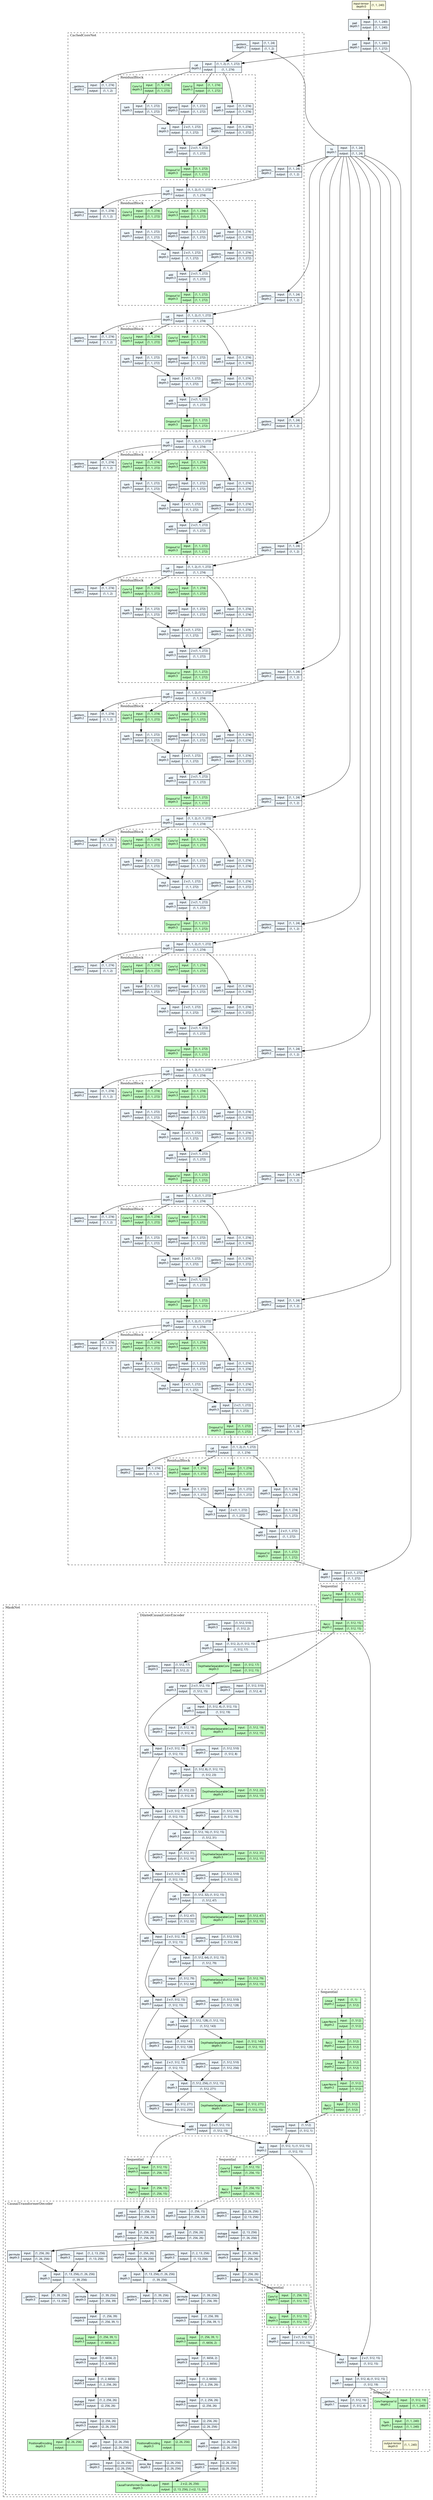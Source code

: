 strict digraph model {
	graph [ordering=in rankdir=TB size="183.29999999999998,183.29999999999998"]
	node [align=left fontname="Linux libertine" fontsize=10 height=0.2 margin=0 ranksep=0.1 shape=plaintext style=filled]
	edge [fontsize=10]
	0 [label=<
                    <TABLE BORDER="0" CELLBORDER="1"
                    CELLSPACING="0" CELLPADDING="4">
                        <TR><TD>input-tensor<BR/>depth:0</TD><TD>(1, 1, 240)</TD></TR>
                    </TABLE>> fillcolor=lightyellow]
	1 [label=<
                    <TABLE BORDER="0" CELLBORDER="1"
                    CELLSPACING="0" CELLPADDING="4">
                    <TR>
                        <TD ROWSPAN="2">pad<BR/>depth:1</TD>
                        <TD COLSPAN="2">input:</TD>
                        <TD COLSPAN="2">(1, 1, 240) </TD>
                    </TR>
                    <TR>
                        <TD COLSPAN="2">output: </TD>
                        <TD COLSPAN="2">(1, 1, 240) </TD>
                    </TR>
                    </TABLE>> fillcolor=aliceblue]
	2 [label=<
                    <TABLE BORDER="0" CELLBORDER="1"
                    CELLSPACING="0" CELLPADDING="4">
                    <TR>
                        <TD ROWSPAN="2">pad<BR/>depth:1</TD>
                        <TD COLSPAN="2">input:</TD>
                        <TD COLSPAN="2">(1, 1, 240) </TD>
                    </TR>
                    <TR>
                        <TD COLSPAN="2">output: </TD>
                        <TD COLSPAN="2">(1, 1, 272) </TD>
                    </TR>
                    </TABLE>> fillcolor=aliceblue]
	3 [label=<
                    <TABLE BORDER="0" CELLBORDER="1"
                    CELLSPACING="0" CELLPADDING="4">
                    <TR>
                        <TD ROWSPAN="2">to<BR/>depth:1</TD>
                        <TD COLSPAN="2">input:</TD>
                        <TD COLSPAN="2">(1, 1, 24) </TD>
                    </TR>
                    <TR>
                        <TD COLSPAN="2">output: </TD>
                        <TD COLSPAN="2">(1, 1, 24) </TD>
                    </TR>
                    </TABLE>> fillcolor=aliceblue]
	subgraph cluster_2 {
		fontsize=12 label=CachedConvNet labeljust=l style=dashed
		4 [label=<
                    <TABLE BORDER="0" CELLBORDER="1"
                    CELLSPACING="0" CELLPADDING="4">
                    <TR>
                        <TD ROWSPAN="2">__getitem__<BR/>depth:2</TD>
                        <TD COLSPAN="2">input:</TD>
                        <TD COLSPAN="2">(1, 1, 24) </TD>
                    </TR>
                    <TR>
                        <TD COLSPAN="2">output: </TD>
                        <TD COLSPAN="2">(1, 1, 2) </TD>
                    </TR>
                    </TABLE>> fillcolor=aliceblue]
		5 [label=<
                    <TABLE BORDER="0" CELLBORDER="1"
                    CELLSPACING="0" CELLPADDING="4">
                    <TR>
                        <TD ROWSPAN="2">cat<BR/>depth:2</TD>
                        <TD COLSPAN="2">input:</TD>
                        <TD COLSPAN="2">(1, 1, 2), (1, 1, 272) </TD>
                    </TR>
                    <TR>
                        <TD COLSPAN="2">output: </TD>
                        <TD COLSPAN="2">(1, 1, 274) </TD>
                    </TR>
                    </TABLE>> fillcolor=aliceblue]
		6 [label=<
                    <TABLE BORDER="0" CELLBORDER="1"
                    CELLSPACING="0" CELLPADDING="4">
                    <TR>
                        <TD ROWSPAN="2">__getitem__<BR/>depth:2</TD>
                        <TD COLSPAN="2">input:</TD>
                        <TD COLSPAN="2">(1, 1, 274) </TD>
                    </TR>
                    <TR>
                        <TD COLSPAN="2">output: </TD>
                        <TD COLSPAN="2">(1, 1, 2) </TD>
                    </TR>
                    </TABLE>> fillcolor=aliceblue]
		subgraph cluster_3 {
			fontsize=12 label=ResidualBlock labeljust=l style=dashed
			7 [label=<
                    <TABLE BORDER="0" CELLBORDER="1"
                    CELLSPACING="0" CELLPADDING="4">
                    <TR>
                        <TD ROWSPAN="2">Conv1d<BR/>depth:3</TD>
                        <TD COLSPAN="2">input:</TD>
                        <TD COLSPAN="2">(1, 1, 274) </TD>
                    </TR>
                    <TR>
                        <TD COLSPAN="2">output: </TD>
                        <TD COLSPAN="2">(1, 1, 272) </TD>
                    </TR>
                    </TABLE>> fillcolor=darkseagreen1]
			8 [label=<
                    <TABLE BORDER="0" CELLBORDER="1"
                    CELLSPACING="0" CELLPADDING="4">
                    <TR>
                        <TD ROWSPAN="2">tanh<BR/>depth:3</TD>
                        <TD COLSPAN="2">input:</TD>
                        <TD COLSPAN="2">(1, 1, 272) </TD>
                    </TR>
                    <TR>
                        <TD COLSPAN="2">output: </TD>
                        <TD COLSPAN="2">(1, 1, 272) </TD>
                    </TR>
                    </TABLE>> fillcolor=aliceblue]
			9 [label=<
                    <TABLE BORDER="0" CELLBORDER="1"
                    CELLSPACING="0" CELLPADDING="4">
                    <TR>
                        <TD ROWSPAN="2">Conv1d<BR/>depth:3</TD>
                        <TD COLSPAN="2">input:</TD>
                        <TD COLSPAN="2">(1, 1, 274) </TD>
                    </TR>
                    <TR>
                        <TD COLSPAN="2">output: </TD>
                        <TD COLSPAN="2">(1, 1, 272) </TD>
                    </TR>
                    </TABLE>> fillcolor=darkseagreen1]
			10 [label=<
                    <TABLE BORDER="0" CELLBORDER="1"
                    CELLSPACING="0" CELLPADDING="4">
                    <TR>
                        <TD ROWSPAN="2">sigmoid<BR/>depth:3</TD>
                        <TD COLSPAN="2">input:</TD>
                        <TD COLSPAN="2">(1, 1, 272) </TD>
                    </TR>
                    <TR>
                        <TD COLSPAN="2">output: </TD>
                        <TD COLSPAN="2">(1, 1, 272) </TD>
                    </TR>
                    </TABLE>> fillcolor=aliceblue]
			11 [label=<
                    <TABLE BORDER="0" CELLBORDER="1"
                    CELLSPACING="0" CELLPADDING="4">
                    <TR>
                        <TD ROWSPAN="2">mul<BR/>depth:3</TD>
                        <TD COLSPAN="2">input:</TD>
                        <TD COLSPAN="2">2 x (1, 1, 272) </TD>
                    </TR>
                    <TR>
                        <TD COLSPAN="2">output: </TD>
                        <TD COLSPAN="2">(1, 1, 272) </TD>
                    </TR>
                    </TABLE>> fillcolor=aliceblue]
			12 [label=<
                    <TABLE BORDER="0" CELLBORDER="1"
                    CELLSPACING="0" CELLPADDING="4">
                    <TR>
                        <TD ROWSPAN="2">pad<BR/>depth:3</TD>
                        <TD COLSPAN="2">input:</TD>
                        <TD COLSPAN="2">(1, 1, 274) </TD>
                    </TR>
                    <TR>
                        <TD COLSPAN="2">output: </TD>
                        <TD COLSPAN="2">(1, 1, 274) </TD>
                    </TR>
                    </TABLE>> fillcolor=aliceblue]
			13 [label=<
                    <TABLE BORDER="0" CELLBORDER="1"
                    CELLSPACING="0" CELLPADDING="4">
                    <TR>
                        <TD ROWSPAN="2">__getitem__<BR/>depth:3</TD>
                        <TD COLSPAN="2">input:</TD>
                        <TD COLSPAN="2">(1, 1, 274) </TD>
                    </TR>
                    <TR>
                        <TD COLSPAN="2">output: </TD>
                        <TD COLSPAN="2">(1, 1, 272) </TD>
                    </TR>
                    </TABLE>> fillcolor=aliceblue]
			14 [label=<
                    <TABLE BORDER="0" CELLBORDER="1"
                    CELLSPACING="0" CELLPADDING="4">
                    <TR>
                        <TD ROWSPAN="2">add<BR/>depth:3</TD>
                        <TD COLSPAN="2">input:</TD>
                        <TD COLSPAN="2">2 x (1, 1, 272) </TD>
                    </TR>
                    <TR>
                        <TD COLSPAN="2">output: </TD>
                        <TD COLSPAN="2">(1, 1, 272) </TD>
                    </TR>
                    </TABLE>> fillcolor=aliceblue]
			15 [label=<
                    <TABLE BORDER="0" CELLBORDER="1"
                    CELLSPACING="0" CELLPADDING="4">
                    <TR>
                        <TD ROWSPAN="2">Dropout1d<BR/>depth:3</TD>
                        <TD COLSPAN="2">input:</TD>
                        <TD COLSPAN="2">(1, 1, 272) </TD>
                    </TR>
                    <TR>
                        <TD COLSPAN="2">output: </TD>
                        <TD COLSPAN="2">(1, 1, 272) </TD>
                    </TR>
                    </TABLE>> fillcolor=darkseagreen1]
		}
		16 [label=<
                    <TABLE BORDER="0" CELLBORDER="1"
                    CELLSPACING="0" CELLPADDING="4">
                    <TR>
                        <TD ROWSPAN="2">__getitem__<BR/>depth:2</TD>
                        <TD COLSPAN="2">input:</TD>
                        <TD COLSPAN="2">(1, 1, 24) </TD>
                    </TR>
                    <TR>
                        <TD COLSPAN="2">output: </TD>
                        <TD COLSPAN="2">(1, 1, 2) </TD>
                    </TR>
                    </TABLE>> fillcolor=aliceblue]
		17 [label=<
                    <TABLE BORDER="0" CELLBORDER="1"
                    CELLSPACING="0" CELLPADDING="4">
                    <TR>
                        <TD ROWSPAN="2">cat<BR/>depth:2</TD>
                        <TD COLSPAN="2">input:</TD>
                        <TD COLSPAN="2">(1, 1, 2), (1, 1, 272) </TD>
                    </TR>
                    <TR>
                        <TD COLSPAN="2">output: </TD>
                        <TD COLSPAN="2">(1, 1, 274) </TD>
                    </TR>
                    </TABLE>> fillcolor=aliceblue]
		18 [label=<
                    <TABLE BORDER="0" CELLBORDER="1"
                    CELLSPACING="0" CELLPADDING="4">
                    <TR>
                        <TD ROWSPAN="2">__getitem__<BR/>depth:2</TD>
                        <TD COLSPAN="2">input:</TD>
                        <TD COLSPAN="2">(1, 1, 274) </TD>
                    </TR>
                    <TR>
                        <TD COLSPAN="2">output: </TD>
                        <TD COLSPAN="2">(1, 1, 2) </TD>
                    </TR>
                    </TABLE>> fillcolor=aliceblue]
		subgraph cluster_4 {
			fontsize=12 label=ResidualBlock labeljust=l style=dashed
			19 [label=<
                    <TABLE BORDER="0" CELLBORDER="1"
                    CELLSPACING="0" CELLPADDING="4">
                    <TR>
                        <TD ROWSPAN="2">Conv1d<BR/>depth:3</TD>
                        <TD COLSPAN="2">input:</TD>
                        <TD COLSPAN="2">(1, 1, 274) </TD>
                    </TR>
                    <TR>
                        <TD COLSPAN="2">output: </TD>
                        <TD COLSPAN="2">(1, 1, 272) </TD>
                    </TR>
                    </TABLE>> fillcolor=darkseagreen1]
			20 [label=<
                    <TABLE BORDER="0" CELLBORDER="1"
                    CELLSPACING="0" CELLPADDING="4">
                    <TR>
                        <TD ROWSPAN="2">tanh<BR/>depth:3</TD>
                        <TD COLSPAN="2">input:</TD>
                        <TD COLSPAN="2">(1, 1, 272) </TD>
                    </TR>
                    <TR>
                        <TD COLSPAN="2">output: </TD>
                        <TD COLSPAN="2">(1, 1, 272) </TD>
                    </TR>
                    </TABLE>> fillcolor=aliceblue]
			21 [label=<
                    <TABLE BORDER="0" CELLBORDER="1"
                    CELLSPACING="0" CELLPADDING="4">
                    <TR>
                        <TD ROWSPAN="2">Conv1d<BR/>depth:3</TD>
                        <TD COLSPAN="2">input:</TD>
                        <TD COLSPAN="2">(1, 1, 274) </TD>
                    </TR>
                    <TR>
                        <TD COLSPAN="2">output: </TD>
                        <TD COLSPAN="2">(1, 1, 272) </TD>
                    </TR>
                    </TABLE>> fillcolor=darkseagreen1]
			22 [label=<
                    <TABLE BORDER="0" CELLBORDER="1"
                    CELLSPACING="0" CELLPADDING="4">
                    <TR>
                        <TD ROWSPAN="2">sigmoid<BR/>depth:3</TD>
                        <TD COLSPAN="2">input:</TD>
                        <TD COLSPAN="2">(1, 1, 272) </TD>
                    </TR>
                    <TR>
                        <TD COLSPAN="2">output: </TD>
                        <TD COLSPAN="2">(1, 1, 272) </TD>
                    </TR>
                    </TABLE>> fillcolor=aliceblue]
			23 [label=<
                    <TABLE BORDER="0" CELLBORDER="1"
                    CELLSPACING="0" CELLPADDING="4">
                    <TR>
                        <TD ROWSPAN="2">mul<BR/>depth:3</TD>
                        <TD COLSPAN="2">input:</TD>
                        <TD COLSPAN="2">2 x (1, 1, 272) </TD>
                    </TR>
                    <TR>
                        <TD COLSPAN="2">output: </TD>
                        <TD COLSPAN="2">(1, 1, 272) </TD>
                    </TR>
                    </TABLE>> fillcolor=aliceblue]
			24 [label=<
                    <TABLE BORDER="0" CELLBORDER="1"
                    CELLSPACING="0" CELLPADDING="4">
                    <TR>
                        <TD ROWSPAN="2">pad<BR/>depth:3</TD>
                        <TD COLSPAN="2">input:</TD>
                        <TD COLSPAN="2">(1, 1, 274) </TD>
                    </TR>
                    <TR>
                        <TD COLSPAN="2">output: </TD>
                        <TD COLSPAN="2">(1, 1, 274) </TD>
                    </TR>
                    </TABLE>> fillcolor=aliceblue]
			25 [label=<
                    <TABLE BORDER="0" CELLBORDER="1"
                    CELLSPACING="0" CELLPADDING="4">
                    <TR>
                        <TD ROWSPAN="2">__getitem__<BR/>depth:3</TD>
                        <TD COLSPAN="2">input:</TD>
                        <TD COLSPAN="2">(1, 1, 274) </TD>
                    </TR>
                    <TR>
                        <TD COLSPAN="2">output: </TD>
                        <TD COLSPAN="2">(1, 1, 272) </TD>
                    </TR>
                    </TABLE>> fillcolor=aliceblue]
			26 [label=<
                    <TABLE BORDER="0" CELLBORDER="1"
                    CELLSPACING="0" CELLPADDING="4">
                    <TR>
                        <TD ROWSPAN="2">add<BR/>depth:3</TD>
                        <TD COLSPAN="2">input:</TD>
                        <TD COLSPAN="2">2 x (1, 1, 272) </TD>
                    </TR>
                    <TR>
                        <TD COLSPAN="2">output: </TD>
                        <TD COLSPAN="2">(1, 1, 272) </TD>
                    </TR>
                    </TABLE>> fillcolor=aliceblue]
			27 [label=<
                    <TABLE BORDER="0" CELLBORDER="1"
                    CELLSPACING="0" CELLPADDING="4">
                    <TR>
                        <TD ROWSPAN="2">Dropout1d<BR/>depth:3</TD>
                        <TD COLSPAN="2">input:</TD>
                        <TD COLSPAN="2">(1, 1, 272) </TD>
                    </TR>
                    <TR>
                        <TD COLSPAN="2">output: </TD>
                        <TD COLSPAN="2">(1, 1, 272) </TD>
                    </TR>
                    </TABLE>> fillcolor=darkseagreen1]
		}
		28 [label=<
                    <TABLE BORDER="0" CELLBORDER="1"
                    CELLSPACING="0" CELLPADDING="4">
                    <TR>
                        <TD ROWSPAN="2">__getitem__<BR/>depth:2</TD>
                        <TD COLSPAN="2">input:</TD>
                        <TD COLSPAN="2">(1, 1, 24) </TD>
                    </TR>
                    <TR>
                        <TD COLSPAN="2">output: </TD>
                        <TD COLSPAN="2">(1, 1, 2) </TD>
                    </TR>
                    </TABLE>> fillcolor=aliceblue]
		29 [label=<
                    <TABLE BORDER="0" CELLBORDER="1"
                    CELLSPACING="0" CELLPADDING="4">
                    <TR>
                        <TD ROWSPAN="2">cat<BR/>depth:2</TD>
                        <TD COLSPAN="2">input:</TD>
                        <TD COLSPAN="2">(1, 1, 2), (1, 1, 272) </TD>
                    </TR>
                    <TR>
                        <TD COLSPAN="2">output: </TD>
                        <TD COLSPAN="2">(1, 1, 274) </TD>
                    </TR>
                    </TABLE>> fillcolor=aliceblue]
		30 [label=<
                    <TABLE BORDER="0" CELLBORDER="1"
                    CELLSPACING="0" CELLPADDING="4">
                    <TR>
                        <TD ROWSPAN="2">__getitem__<BR/>depth:2</TD>
                        <TD COLSPAN="2">input:</TD>
                        <TD COLSPAN="2">(1, 1, 274) </TD>
                    </TR>
                    <TR>
                        <TD COLSPAN="2">output: </TD>
                        <TD COLSPAN="2">(1, 1, 2) </TD>
                    </TR>
                    </TABLE>> fillcolor=aliceblue]
		subgraph cluster_5 {
			fontsize=12 label=ResidualBlock labeljust=l style=dashed
			31 [label=<
                    <TABLE BORDER="0" CELLBORDER="1"
                    CELLSPACING="0" CELLPADDING="4">
                    <TR>
                        <TD ROWSPAN="2">Conv1d<BR/>depth:3</TD>
                        <TD COLSPAN="2">input:</TD>
                        <TD COLSPAN="2">(1, 1, 274) </TD>
                    </TR>
                    <TR>
                        <TD COLSPAN="2">output: </TD>
                        <TD COLSPAN="2">(1, 1, 272) </TD>
                    </TR>
                    </TABLE>> fillcolor=darkseagreen1]
			32 [label=<
                    <TABLE BORDER="0" CELLBORDER="1"
                    CELLSPACING="0" CELLPADDING="4">
                    <TR>
                        <TD ROWSPAN="2">tanh<BR/>depth:3</TD>
                        <TD COLSPAN="2">input:</TD>
                        <TD COLSPAN="2">(1, 1, 272) </TD>
                    </TR>
                    <TR>
                        <TD COLSPAN="2">output: </TD>
                        <TD COLSPAN="2">(1, 1, 272) </TD>
                    </TR>
                    </TABLE>> fillcolor=aliceblue]
			33 [label=<
                    <TABLE BORDER="0" CELLBORDER="1"
                    CELLSPACING="0" CELLPADDING="4">
                    <TR>
                        <TD ROWSPAN="2">Conv1d<BR/>depth:3</TD>
                        <TD COLSPAN="2">input:</TD>
                        <TD COLSPAN="2">(1, 1, 274) </TD>
                    </TR>
                    <TR>
                        <TD COLSPAN="2">output: </TD>
                        <TD COLSPAN="2">(1, 1, 272) </TD>
                    </TR>
                    </TABLE>> fillcolor=darkseagreen1]
			34 [label=<
                    <TABLE BORDER="0" CELLBORDER="1"
                    CELLSPACING="0" CELLPADDING="4">
                    <TR>
                        <TD ROWSPAN="2">sigmoid<BR/>depth:3</TD>
                        <TD COLSPAN="2">input:</TD>
                        <TD COLSPAN="2">(1, 1, 272) </TD>
                    </TR>
                    <TR>
                        <TD COLSPAN="2">output: </TD>
                        <TD COLSPAN="2">(1, 1, 272) </TD>
                    </TR>
                    </TABLE>> fillcolor=aliceblue]
			35 [label=<
                    <TABLE BORDER="0" CELLBORDER="1"
                    CELLSPACING="0" CELLPADDING="4">
                    <TR>
                        <TD ROWSPAN="2">mul<BR/>depth:3</TD>
                        <TD COLSPAN="2">input:</TD>
                        <TD COLSPAN="2">2 x (1, 1, 272) </TD>
                    </TR>
                    <TR>
                        <TD COLSPAN="2">output: </TD>
                        <TD COLSPAN="2">(1, 1, 272) </TD>
                    </TR>
                    </TABLE>> fillcolor=aliceblue]
			36 [label=<
                    <TABLE BORDER="0" CELLBORDER="1"
                    CELLSPACING="0" CELLPADDING="4">
                    <TR>
                        <TD ROWSPAN="2">pad<BR/>depth:3</TD>
                        <TD COLSPAN="2">input:</TD>
                        <TD COLSPAN="2">(1, 1, 274) </TD>
                    </TR>
                    <TR>
                        <TD COLSPAN="2">output: </TD>
                        <TD COLSPAN="2">(1, 1, 274) </TD>
                    </TR>
                    </TABLE>> fillcolor=aliceblue]
			37 [label=<
                    <TABLE BORDER="0" CELLBORDER="1"
                    CELLSPACING="0" CELLPADDING="4">
                    <TR>
                        <TD ROWSPAN="2">__getitem__<BR/>depth:3</TD>
                        <TD COLSPAN="2">input:</TD>
                        <TD COLSPAN="2">(1, 1, 274) </TD>
                    </TR>
                    <TR>
                        <TD COLSPAN="2">output: </TD>
                        <TD COLSPAN="2">(1, 1, 272) </TD>
                    </TR>
                    </TABLE>> fillcolor=aliceblue]
			38 [label=<
                    <TABLE BORDER="0" CELLBORDER="1"
                    CELLSPACING="0" CELLPADDING="4">
                    <TR>
                        <TD ROWSPAN="2">add<BR/>depth:3</TD>
                        <TD COLSPAN="2">input:</TD>
                        <TD COLSPAN="2">2 x (1, 1, 272) </TD>
                    </TR>
                    <TR>
                        <TD COLSPAN="2">output: </TD>
                        <TD COLSPAN="2">(1, 1, 272) </TD>
                    </TR>
                    </TABLE>> fillcolor=aliceblue]
			39 [label=<
                    <TABLE BORDER="0" CELLBORDER="1"
                    CELLSPACING="0" CELLPADDING="4">
                    <TR>
                        <TD ROWSPAN="2">Dropout1d<BR/>depth:3</TD>
                        <TD COLSPAN="2">input:</TD>
                        <TD COLSPAN="2">(1, 1, 272) </TD>
                    </TR>
                    <TR>
                        <TD COLSPAN="2">output: </TD>
                        <TD COLSPAN="2">(1, 1, 272) </TD>
                    </TR>
                    </TABLE>> fillcolor=darkseagreen1]
		}
		40 [label=<
                    <TABLE BORDER="0" CELLBORDER="1"
                    CELLSPACING="0" CELLPADDING="4">
                    <TR>
                        <TD ROWSPAN="2">__getitem__<BR/>depth:2</TD>
                        <TD COLSPAN="2">input:</TD>
                        <TD COLSPAN="2">(1, 1, 24) </TD>
                    </TR>
                    <TR>
                        <TD COLSPAN="2">output: </TD>
                        <TD COLSPAN="2">(1, 1, 2) </TD>
                    </TR>
                    </TABLE>> fillcolor=aliceblue]
		41 [label=<
                    <TABLE BORDER="0" CELLBORDER="1"
                    CELLSPACING="0" CELLPADDING="4">
                    <TR>
                        <TD ROWSPAN="2">cat<BR/>depth:2</TD>
                        <TD COLSPAN="2">input:</TD>
                        <TD COLSPAN="2">(1, 1, 2), (1, 1, 272) </TD>
                    </TR>
                    <TR>
                        <TD COLSPAN="2">output: </TD>
                        <TD COLSPAN="2">(1, 1, 274) </TD>
                    </TR>
                    </TABLE>> fillcolor=aliceblue]
		42 [label=<
                    <TABLE BORDER="0" CELLBORDER="1"
                    CELLSPACING="0" CELLPADDING="4">
                    <TR>
                        <TD ROWSPAN="2">__getitem__<BR/>depth:2</TD>
                        <TD COLSPAN="2">input:</TD>
                        <TD COLSPAN="2">(1, 1, 274) </TD>
                    </TR>
                    <TR>
                        <TD COLSPAN="2">output: </TD>
                        <TD COLSPAN="2">(1, 1, 2) </TD>
                    </TR>
                    </TABLE>> fillcolor=aliceblue]
		subgraph cluster_6 {
			fontsize=12 label=ResidualBlock labeljust=l style=dashed
			43 [label=<
                    <TABLE BORDER="0" CELLBORDER="1"
                    CELLSPACING="0" CELLPADDING="4">
                    <TR>
                        <TD ROWSPAN="2">Conv1d<BR/>depth:3</TD>
                        <TD COLSPAN="2">input:</TD>
                        <TD COLSPAN="2">(1, 1, 274) </TD>
                    </TR>
                    <TR>
                        <TD COLSPAN="2">output: </TD>
                        <TD COLSPAN="2">(1, 1, 272) </TD>
                    </TR>
                    </TABLE>> fillcolor=darkseagreen1]
			44 [label=<
                    <TABLE BORDER="0" CELLBORDER="1"
                    CELLSPACING="0" CELLPADDING="4">
                    <TR>
                        <TD ROWSPAN="2">tanh<BR/>depth:3</TD>
                        <TD COLSPAN="2">input:</TD>
                        <TD COLSPAN="2">(1, 1, 272) </TD>
                    </TR>
                    <TR>
                        <TD COLSPAN="2">output: </TD>
                        <TD COLSPAN="2">(1, 1, 272) </TD>
                    </TR>
                    </TABLE>> fillcolor=aliceblue]
			45 [label=<
                    <TABLE BORDER="0" CELLBORDER="1"
                    CELLSPACING="0" CELLPADDING="4">
                    <TR>
                        <TD ROWSPAN="2">Conv1d<BR/>depth:3</TD>
                        <TD COLSPAN="2">input:</TD>
                        <TD COLSPAN="2">(1, 1, 274) </TD>
                    </TR>
                    <TR>
                        <TD COLSPAN="2">output: </TD>
                        <TD COLSPAN="2">(1, 1, 272) </TD>
                    </TR>
                    </TABLE>> fillcolor=darkseagreen1]
			46 [label=<
                    <TABLE BORDER="0" CELLBORDER="1"
                    CELLSPACING="0" CELLPADDING="4">
                    <TR>
                        <TD ROWSPAN="2">sigmoid<BR/>depth:3</TD>
                        <TD COLSPAN="2">input:</TD>
                        <TD COLSPAN="2">(1, 1, 272) </TD>
                    </TR>
                    <TR>
                        <TD COLSPAN="2">output: </TD>
                        <TD COLSPAN="2">(1, 1, 272) </TD>
                    </TR>
                    </TABLE>> fillcolor=aliceblue]
			47 [label=<
                    <TABLE BORDER="0" CELLBORDER="1"
                    CELLSPACING="0" CELLPADDING="4">
                    <TR>
                        <TD ROWSPAN="2">mul<BR/>depth:3</TD>
                        <TD COLSPAN="2">input:</TD>
                        <TD COLSPAN="2">2 x (1, 1, 272) </TD>
                    </TR>
                    <TR>
                        <TD COLSPAN="2">output: </TD>
                        <TD COLSPAN="2">(1, 1, 272) </TD>
                    </TR>
                    </TABLE>> fillcolor=aliceblue]
			48 [label=<
                    <TABLE BORDER="0" CELLBORDER="1"
                    CELLSPACING="0" CELLPADDING="4">
                    <TR>
                        <TD ROWSPAN="2">pad<BR/>depth:3</TD>
                        <TD COLSPAN="2">input:</TD>
                        <TD COLSPAN="2">(1, 1, 274) </TD>
                    </TR>
                    <TR>
                        <TD COLSPAN="2">output: </TD>
                        <TD COLSPAN="2">(1, 1, 274) </TD>
                    </TR>
                    </TABLE>> fillcolor=aliceblue]
			49 [label=<
                    <TABLE BORDER="0" CELLBORDER="1"
                    CELLSPACING="0" CELLPADDING="4">
                    <TR>
                        <TD ROWSPAN="2">__getitem__<BR/>depth:3</TD>
                        <TD COLSPAN="2">input:</TD>
                        <TD COLSPAN="2">(1, 1, 274) </TD>
                    </TR>
                    <TR>
                        <TD COLSPAN="2">output: </TD>
                        <TD COLSPAN="2">(1, 1, 272) </TD>
                    </TR>
                    </TABLE>> fillcolor=aliceblue]
			50 [label=<
                    <TABLE BORDER="0" CELLBORDER="1"
                    CELLSPACING="0" CELLPADDING="4">
                    <TR>
                        <TD ROWSPAN="2">add<BR/>depth:3</TD>
                        <TD COLSPAN="2">input:</TD>
                        <TD COLSPAN="2">2 x (1, 1, 272) </TD>
                    </TR>
                    <TR>
                        <TD COLSPAN="2">output: </TD>
                        <TD COLSPAN="2">(1, 1, 272) </TD>
                    </TR>
                    </TABLE>> fillcolor=aliceblue]
			51 [label=<
                    <TABLE BORDER="0" CELLBORDER="1"
                    CELLSPACING="0" CELLPADDING="4">
                    <TR>
                        <TD ROWSPAN="2">Dropout1d<BR/>depth:3</TD>
                        <TD COLSPAN="2">input:</TD>
                        <TD COLSPAN="2">(1, 1, 272) </TD>
                    </TR>
                    <TR>
                        <TD COLSPAN="2">output: </TD>
                        <TD COLSPAN="2">(1, 1, 272) </TD>
                    </TR>
                    </TABLE>> fillcolor=darkseagreen1]
		}
		52 [label=<
                    <TABLE BORDER="0" CELLBORDER="1"
                    CELLSPACING="0" CELLPADDING="4">
                    <TR>
                        <TD ROWSPAN="2">__getitem__<BR/>depth:2</TD>
                        <TD COLSPAN="2">input:</TD>
                        <TD COLSPAN="2">(1, 1, 24) </TD>
                    </TR>
                    <TR>
                        <TD COLSPAN="2">output: </TD>
                        <TD COLSPAN="2">(1, 1, 2) </TD>
                    </TR>
                    </TABLE>> fillcolor=aliceblue]
		53 [label=<
                    <TABLE BORDER="0" CELLBORDER="1"
                    CELLSPACING="0" CELLPADDING="4">
                    <TR>
                        <TD ROWSPAN="2">cat<BR/>depth:2</TD>
                        <TD COLSPAN="2">input:</TD>
                        <TD COLSPAN="2">(1, 1, 2), (1, 1, 272) </TD>
                    </TR>
                    <TR>
                        <TD COLSPAN="2">output: </TD>
                        <TD COLSPAN="2">(1, 1, 274) </TD>
                    </TR>
                    </TABLE>> fillcolor=aliceblue]
		54 [label=<
                    <TABLE BORDER="0" CELLBORDER="1"
                    CELLSPACING="0" CELLPADDING="4">
                    <TR>
                        <TD ROWSPAN="2">__getitem__<BR/>depth:2</TD>
                        <TD COLSPAN="2">input:</TD>
                        <TD COLSPAN="2">(1, 1, 274) </TD>
                    </TR>
                    <TR>
                        <TD COLSPAN="2">output: </TD>
                        <TD COLSPAN="2">(1, 1, 2) </TD>
                    </TR>
                    </TABLE>> fillcolor=aliceblue]
		subgraph cluster_7 {
			fontsize=12 label=ResidualBlock labeljust=l style=dashed
			55 [label=<
                    <TABLE BORDER="0" CELLBORDER="1"
                    CELLSPACING="0" CELLPADDING="4">
                    <TR>
                        <TD ROWSPAN="2">Conv1d<BR/>depth:3</TD>
                        <TD COLSPAN="2">input:</TD>
                        <TD COLSPAN="2">(1, 1, 274) </TD>
                    </TR>
                    <TR>
                        <TD COLSPAN="2">output: </TD>
                        <TD COLSPAN="2">(1, 1, 272) </TD>
                    </TR>
                    </TABLE>> fillcolor=darkseagreen1]
			56 [label=<
                    <TABLE BORDER="0" CELLBORDER="1"
                    CELLSPACING="0" CELLPADDING="4">
                    <TR>
                        <TD ROWSPAN="2">tanh<BR/>depth:3</TD>
                        <TD COLSPAN="2">input:</TD>
                        <TD COLSPAN="2">(1, 1, 272) </TD>
                    </TR>
                    <TR>
                        <TD COLSPAN="2">output: </TD>
                        <TD COLSPAN="2">(1, 1, 272) </TD>
                    </TR>
                    </TABLE>> fillcolor=aliceblue]
			57 [label=<
                    <TABLE BORDER="0" CELLBORDER="1"
                    CELLSPACING="0" CELLPADDING="4">
                    <TR>
                        <TD ROWSPAN="2">Conv1d<BR/>depth:3</TD>
                        <TD COLSPAN="2">input:</TD>
                        <TD COLSPAN="2">(1, 1, 274) </TD>
                    </TR>
                    <TR>
                        <TD COLSPAN="2">output: </TD>
                        <TD COLSPAN="2">(1, 1, 272) </TD>
                    </TR>
                    </TABLE>> fillcolor=darkseagreen1]
			58 [label=<
                    <TABLE BORDER="0" CELLBORDER="1"
                    CELLSPACING="0" CELLPADDING="4">
                    <TR>
                        <TD ROWSPAN="2">sigmoid<BR/>depth:3</TD>
                        <TD COLSPAN="2">input:</TD>
                        <TD COLSPAN="2">(1, 1, 272) </TD>
                    </TR>
                    <TR>
                        <TD COLSPAN="2">output: </TD>
                        <TD COLSPAN="2">(1, 1, 272) </TD>
                    </TR>
                    </TABLE>> fillcolor=aliceblue]
			59 [label=<
                    <TABLE BORDER="0" CELLBORDER="1"
                    CELLSPACING="0" CELLPADDING="4">
                    <TR>
                        <TD ROWSPAN="2">mul<BR/>depth:3</TD>
                        <TD COLSPAN="2">input:</TD>
                        <TD COLSPAN="2">2 x (1, 1, 272) </TD>
                    </TR>
                    <TR>
                        <TD COLSPAN="2">output: </TD>
                        <TD COLSPAN="2">(1, 1, 272) </TD>
                    </TR>
                    </TABLE>> fillcolor=aliceblue]
			60 [label=<
                    <TABLE BORDER="0" CELLBORDER="1"
                    CELLSPACING="0" CELLPADDING="4">
                    <TR>
                        <TD ROWSPAN="2">pad<BR/>depth:3</TD>
                        <TD COLSPAN="2">input:</TD>
                        <TD COLSPAN="2">(1, 1, 274) </TD>
                    </TR>
                    <TR>
                        <TD COLSPAN="2">output: </TD>
                        <TD COLSPAN="2">(1, 1, 274) </TD>
                    </TR>
                    </TABLE>> fillcolor=aliceblue]
			61 [label=<
                    <TABLE BORDER="0" CELLBORDER="1"
                    CELLSPACING="0" CELLPADDING="4">
                    <TR>
                        <TD ROWSPAN="2">__getitem__<BR/>depth:3</TD>
                        <TD COLSPAN="2">input:</TD>
                        <TD COLSPAN="2">(1, 1, 274) </TD>
                    </TR>
                    <TR>
                        <TD COLSPAN="2">output: </TD>
                        <TD COLSPAN="2">(1, 1, 272) </TD>
                    </TR>
                    </TABLE>> fillcolor=aliceblue]
			62 [label=<
                    <TABLE BORDER="0" CELLBORDER="1"
                    CELLSPACING="0" CELLPADDING="4">
                    <TR>
                        <TD ROWSPAN="2">add<BR/>depth:3</TD>
                        <TD COLSPAN="2">input:</TD>
                        <TD COLSPAN="2">2 x (1, 1, 272) </TD>
                    </TR>
                    <TR>
                        <TD COLSPAN="2">output: </TD>
                        <TD COLSPAN="2">(1, 1, 272) </TD>
                    </TR>
                    </TABLE>> fillcolor=aliceblue]
			63 [label=<
                    <TABLE BORDER="0" CELLBORDER="1"
                    CELLSPACING="0" CELLPADDING="4">
                    <TR>
                        <TD ROWSPAN="2">Dropout1d<BR/>depth:3</TD>
                        <TD COLSPAN="2">input:</TD>
                        <TD COLSPAN="2">(1, 1, 272) </TD>
                    </TR>
                    <TR>
                        <TD COLSPAN="2">output: </TD>
                        <TD COLSPAN="2">(1, 1, 272) </TD>
                    </TR>
                    </TABLE>> fillcolor=darkseagreen1]
		}
		64 [label=<
                    <TABLE BORDER="0" CELLBORDER="1"
                    CELLSPACING="0" CELLPADDING="4">
                    <TR>
                        <TD ROWSPAN="2">__getitem__<BR/>depth:2</TD>
                        <TD COLSPAN="2">input:</TD>
                        <TD COLSPAN="2">(1, 1, 24) </TD>
                    </TR>
                    <TR>
                        <TD COLSPAN="2">output: </TD>
                        <TD COLSPAN="2">(1, 1, 2) </TD>
                    </TR>
                    </TABLE>> fillcolor=aliceblue]
		65 [label=<
                    <TABLE BORDER="0" CELLBORDER="1"
                    CELLSPACING="0" CELLPADDING="4">
                    <TR>
                        <TD ROWSPAN="2">cat<BR/>depth:2</TD>
                        <TD COLSPAN="2">input:</TD>
                        <TD COLSPAN="2">(1, 1, 2), (1, 1, 272) </TD>
                    </TR>
                    <TR>
                        <TD COLSPAN="2">output: </TD>
                        <TD COLSPAN="2">(1, 1, 274) </TD>
                    </TR>
                    </TABLE>> fillcolor=aliceblue]
		66 [label=<
                    <TABLE BORDER="0" CELLBORDER="1"
                    CELLSPACING="0" CELLPADDING="4">
                    <TR>
                        <TD ROWSPAN="2">__getitem__<BR/>depth:2</TD>
                        <TD COLSPAN="2">input:</TD>
                        <TD COLSPAN="2">(1, 1, 274) </TD>
                    </TR>
                    <TR>
                        <TD COLSPAN="2">output: </TD>
                        <TD COLSPAN="2">(1, 1, 2) </TD>
                    </TR>
                    </TABLE>> fillcolor=aliceblue]
		subgraph cluster_8 {
			fontsize=12 label=ResidualBlock labeljust=l style=dashed
			67 [label=<
                    <TABLE BORDER="0" CELLBORDER="1"
                    CELLSPACING="0" CELLPADDING="4">
                    <TR>
                        <TD ROWSPAN="2">Conv1d<BR/>depth:3</TD>
                        <TD COLSPAN="2">input:</TD>
                        <TD COLSPAN="2">(1, 1, 274) </TD>
                    </TR>
                    <TR>
                        <TD COLSPAN="2">output: </TD>
                        <TD COLSPAN="2">(1, 1, 272) </TD>
                    </TR>
                    </TABLE>> fillcolor=darkseagreen1]
			68 [label=<
                    <TABLE BORDER="0" CELLBORDER="1"
                    CELLSPACING="0" CELLPADDING="4">
                    <TR>
                        <TD ROWSPAN="2">tanh<BR/>depth:3</TD>
                        <TD COLSPAN="2">input:</TD>
                        <TD COLSPAN="2">(1, 1, 272) </TD>
                    </TR>
                    <TR>
                        <TD COLSPAN="2">output: </TD>
                        <TD COLSPAN="2">(1, 1, 272) </TD>
                    </TR>
                    </TABLE>> fillcolor=aliceblue]
			69 [label=<
                    <TABLE BORDER="0" CELLBORDER="1"
                    CELLSPACING="0" CELLPADDING="4">
                    <TR>
                        <TD ROWSPAN="2">Conv1d<BR/>depth:3</TD>
                        <TD COLSPAN="2">input:</TD>
                        <TD COLSPAN="2">(1, 1, 274) </TD>
                    </TR>
                    <TR>
                        <TD COLSPAN="2">output: </TD>
                        <TD COLSPAN="2">(1, 1, 272) </TD>
                    </TR>
                    </TABLE>> fillcolor=darkseagreen1]
			70 [label=<
                    <TABLE BORDER="0" CELLBORDER="1"
                    CELLSPACING="0" CELLPADDING="4">
                    <TR>
                        <TD ROWSPAN="2">sigmoid<BR/>depth:3</TD>
                        <TD COLSPAN="2">input:</TD>
                        <TD COLSPAN="2">(1, 1, 272) </TD>
                    </TR>
                    <TR>
                        <TD COLSPAN="2">output: </TD>
                        <TD COLSPAN="2">(1, 1, 272) </TD>
                    </TR>
                    </TABLE>> fillcolor=aliceblue]
			71 [label=<
                    <TABLE BORDER="0" CELLBORDER="1"
                    CELLSPACING="0" CELLPADDING="4">
                    <TR>
                        <TD ROWSPAN="2">mul<BR/>depth:3</TD>
                        <TD COLSPAN="2">input:</TD>
                        <TD COLSPAN="2">2 x (1, 1, 272) </TD>
                    </TR>
                    <TR>
                        <TD COLSPAN="2">output: </TD>
                        <TD COLSPAN="2">(1, 1, 272) </TD>
                    </TR>
                    </TABLE>> fillcolor=aliceblue]
			72 [label=<
                    <TABLE BORDER="0" CELLBORDER="1"
                    CELLSPACING="0" CELLPADDING="4">
                    <TR>
                        <TD ROWSPAN="2">pad<BR/>depth:3</TD>
                        <TD COLSPAN="2">input:</TD>
                        <TD COLSPAN="2">(1, 1, 274) </TD>
                    </TR>
                    <TR>
                        <TD COLSPAN="2">output: </TD>
                        <TD COLSPAN="2">(1, 1, 274) </TD>
                    </TR>
                    </TABLE>> fillcolor=aliceblue]
			73 [label=<
                    <TABLE BORDER="0" CELLBORDER="1"
                    CELLSPACING="0" CELLPADDING="4">
                    <TR>
                        <TD ROWSPAN="2">__getitem__<BR/>depth:3</TD>
                        <TD COLSPAN="2">input:</TD>
                        <TD COLSPAN="2">(1, 1, 274) </TD>
                    </TR>
                    <TR>
                        <TD COLSPAN="2">output: </TD>
                        <TD COLSPAN="2">(1, 1, 272) </TD>
                    </TR>
                    </TABLE>> fillcolor=aliceblue]
			74 [label=<
                    <TABLE BORDER="0" CELLBORDER="1"
                    CELLSPACING="0" CELLPADDING="4">
                    <TR>
                        <TD ROWSPAN="2">add<BR/>depth:3</TD>
                        <TD COLSPAN="2">input:</TD>
                        <TD COLSPAN="2">2 x (1, 1, 272) </TD>
                    </TR>
                    <TR>
                        <TD COLSPAN="2">output: </TD>
                        <TD COLSPAN="2">(1, 1, 272) </TD>
                    </TR>
                    </TABLE>> fillcolor=aliceblue]
			75 [label=<
                    <TABLE BORDER="0" CELLBORDER="1"
                    CELLSPACING="0" CELLPADDING="4">
                    <TR>
                        <TD ROWSPAN="2">Dropout1d<BR/>depth:3</TD>
                        <TD COLSPAN="2">input:</TD>
                        <TD COLSPAN="2">(1, 1, 272) </TD>
                    </TR>
                    <TR>
                        <TD COLSPAN="2">output: </TD>
                        <TD COLSPAN="2">(1, 1, 272) </TD>
                    </TR>
                    </TABLE>> fillcolor=darkseagreen1]
		}
		76 [label=<
                    <TABLE BORDER="0" CELLBORDER="1"
                    CELLSPACING="0" CELLPADDING="4">
                    <TR>
                        <TD ROWSPAN="2">__getitem__<BR/>depth:2</TD>
                        <TD COLSPAN="2">input:</TD>
                        <TD COLSPAN="2">(1, 1, 24) </TD>
                    </TR>
                    <TR>
                        <TD COLSPAN="2">output: </TD>
                        <TD COLSPAN="2">(1, 1, 2) </TD>
                    </TR>
                    </TABLE>> fillcolor=aliceblue]
		77 [label=<
                    <TABLE BORDER="0" CELLBORDER="1"
                    CELLSPACING="0" CELLPADDING="4">
                    <TR>
                        <TD ROWSPAN="2">cat<BR/>depth:2</TD>
                        <TD COLSPAN="2">input:</TD>
                        <TD COLSPAN="2">(1, 1, 2), (1, 1, 272) </TD>
                    </TR>
                    <TR>
                        <TD COLSPAN="2">output: </TD>
                        <TD COLSPAN="2">(1, 1, 274) </TD>
                    </TR>
                    </TABLE>> fillcolor=aliceblue]
		78 [label=<
                    <TABLE BORDER="0" CELLBORDER="1"
                    CELLSPACING="0" CELLPADDING="4">
                    <TR>
                        <TD ROWSPAN="2">__getitem__<BR/>depth:2</TD>
                        <TD COLSPAN="2">input:</TD>
                        <TD COLSPAN="2">(1, 1, 274) </TD>
                    </TR>
                    <TR>
                        <TD COLSPAN="2">output: </TD>
                        <TD COLSPAN="2">(1, 1, 2) </TD>
                    </TR>
                    </TABLE>> fillcolor=aliceblue]
		subgraph cluster_9 {
			fontsize=12 label=ResidualBlock labeljust=l style=dashed
			79 [label=<
                    <TABLE BORDER="0" CELLBORDER="1"
                    CELLSPACING="0" CELLPADDING="4">
                    <TR>
                        <TD ROWSPAN="2">Conv1d<BR/>depth:3</TD>
                        <TD COLSPAN="2">input:</TD>
                        <TD COLSPAN="2">(1, 1, 274) </TD>
                    </TR>
                    <TR>
                        <TD COLSPAN="2">output: </TD>
                        <TD COLSPAN="2">(1, 1, 272) </TD>
                    </TR>
                    </TABLE>> fillcolor=darkseagreen1]
			80 [label=<
                    <TABLE BORDER="0" CELLBORDER="1"
                    CELLSPACING="0" CELLPADDING="4">
                    <TR>
                        <TD ROWSPAN="2">tanh<BR/>depth:3</TD>
                        <TD COLSPAN="2">input:</TD>
                        <TD COLSPAN="2">(1, 1, 272) </TD>
                    </TR>
                    <TR>
                        <TD COLSPAN="2">output: </TD>
                        <TD COLSPAN="2">(1, 1, 272) </TD>
                    </TR>
                    </TABLE>> fillcolor=aliceblue]
			81 [label=<
                    <TABLE BORDER="0" CELLBORDER="1"
                    CELLSPACING="0" CELLPADDING="4">
                    <TR>
                        <TD ROWSPAN="2">Conv1d<BR/>depth:3</TD>
                        <TD COLSPAN="2">input:</TD>
                        <TD COLSPAN="2">(1, 1, 274) </TD>
                    </TR>
                    <TR>
                        <TD COLSPAN="2">output: </TD>
                        <TD COLSPAN="2">(1, 1, 272) </TD>
                    </TR>
                    </TABLE>> fillcolor=darkseagreen1]
			82 [label=<
                    <TABLE BORDER="0" CELLBORDER="1"
                    CELLSPACING="0" CELLPADDING="4">
                    <TR>
                        <TD ROWSPAN="2">sigmoid<BR/>depth:3</TD>
                        <TD COLSPAN="2">input:</TD>
                        <TD COLSPAN="2">(1, 1, 272) </TD>
                    </TR>
                    <TR>
                        <TD COLSPAN="2">output: </TD>
                        <TD COLSPAN="2">(1, 1, 272) </TD>
                    </TR>
                    </TABLE>> fillcolor=aliceblue]
			83 [label=<
                    <TABLE BORDER="0" CELLBORDER="1"
                    CELLSPACING="0" CELLPADDING="4">
                    <TR>
                        <TD ROWSPAN="2">mul<BR/>depth:3</TD>
                        <TD COLSPAN="2">input:</TD>
                        <TD COLSPAN="2">2 x (1, 1, 272) </TD>
                    </TR>
                    <TR>
                        <TD COLSPAN="2">output: </TD>
                        <TD COLSPAN="2">(1, 1, 272) </TD>
                    </TR>
                    </TABLE>> fillcolor=aliceblue]
			84 [label=<
                    <TABLE BORDER="0" CELLBORDER="1"
                    CELLSPACING="0" CELLPADDING="4">
                    <TR>
                        <TD ROWSPAN="2">pad<BR/>depth:3</TD>
                        <TD COLSPAN="2">input:</TD>
                        <TD COLSPAN="2">(1, 1, 274) </TD>
                    </TR>
                    <TR>
                        <TD COLSPAN="2">output: </TD>
                        <TD COLSPAN="2">(1, 1, 274) </TD>
                    </TR>
                    </TABLE>> fillcolor=aliceblue]
			85 [label=<
                    <TABLE BORDER="0" CELLBORDER="1"
                    CELLSPACING="0" CELLPADDING="4">
                    <TR>
                        <TD ROWSPAN="2">__getitem__<BR/>depth:3</TD>
                        <TD COLSPAN="2">input:</TD>
                        <TD COLSPAN="2">(1, 1, 274) </TD>
                    </TR>
                    <TR>
                        <TD COLSPAN="2">output: </TD>
                        <TD COLSPAN="2">(1, 1, 272) </TD>
                    </TR>
                    </TABLE>> fillcolor=aliceblue]
			86 [label=<
                    <TABLE BORDER="0" CELLBORDER="1"
                    CELLSPACING="0" CELLPADDING="4">
                    <TR>
                        <TD ROWSPAN="2">add<BR/>depth:3</TD>
                        <TD COLSPAN="2">input:</TD>
                        <TD COLSPAN="2">2 x (1, 1, 272) </TD>
                    </TR>
                    <TR>
                        <TD COLSPAN="2">output: </TD>
                        <TD COLSPAN="2">(1, 1, 272) </TD>
                    </TR>
                    </TABLE>> fillcolor=aliceblue]
			87 [label=<
                    <TABLE BORDER="0" CELLBORDER="1"
                    CELLSPACING="0" CELLPADDING="4">
                    <TR>
                        <TD ROWSPAN="2">Dropout1d<BR/>depth:3</TD>
                        <TD COLSPAN="2">input:</TD>
                        <TD COLSPAN="2">(1, 1, 272) </TD>
                    </TR>
                    <TR>
                        <TD COLSPAN="2">output: </TD>
                        <TD COLSPAN="2">(1, 1, 272) </TD>
                    </TR>
                    </TABLE>> fillcolor=darkseagreen1]
		}
		88 [label=<
                    <TABLE BORDER="0" CELLBORDER="1"
                    CELLSPACING="0" CELLPADDING="4">
                    <TR>
                        <TD ROWSPAN="2">__getitem__<BR/>depth:2</TD>
                        <TD COLSPAN="2">input:</TD>
                        <TD COLSPAN="2">(1, 1, 24) </TD>
                    </TR>
                    <TR>
                        <TD COLSPAN="2">output: </TD>
                        <TD COLSPAN="2">(1, 1, 2) </TD>
                    </TR>
                    </TABLE>> fillcolor=aliceblue]
		89 [label=<
                    <TABLE BORDER="0" CELLBORDER="1"
                    CELLSPACING="0" CELLPADDING="4">
                    <TR>
                        <TD ROWSPAN="2">cat<BR/>depth:2</TD>
                        <TD COLSPAN="2">input:</TD>
                        <TD COLSPAN="2">(1, 1, 2), (1, 1, 272) </TD>
                    </TR>
                    <TR>
                        <TD COLSPAN="2">output: </TD>
                        <TD COLSPAN="2">(1, 1, 274) </TD>
                    </TR>
                    </TABLE>> fillcolor=aliceblue]
		90 [label=<
                    <TABLE BORDER="0" CELLBORDER="1"
                    CELLSPACING="0" CELLPADDING="4">
                    <TR>
                        <TD ROWSPAN="2">__getitem__<BR/>depth:2</TD>
                        <TD COLSPAN="2">input:</TD>
                        <TD COLSPAN="2">(1, 1, 274) </TD>
                    </TR>
                    <TR>
                        <TD COLSPAN="2">output: </TD>
                        <TD COLSPAN="2">(1, 1, 2) </TD>
                    </TR>
                    </TABLE>> fillcolor=aliceblue]
		subgraph cluster_10 {
			fontsize=12 label=ResidualBlock labeljust=l style=dashed
			91 [label=<
                    <TABLE BORDER="0" CELLBORDER="1"
                    CELLSPACING="0" CELLPADDING="4">
                    <TR>
                        <TD ROWSPAN="2">Conv1d<BR/>depth:3</TD>
                        <TD COLSPAN="2">input:</TD>
                        <TD COLSPAN="2">(1, 1, 274) </TD>
                    </TR>
                    <TR>
                        <TD COLSPAN="2">output: </TD>
                        <TD COLSPAN="2">(1, 1, 272) </TD>
                    </TR>
                    </TABLE>> fillcolor=darkseagreen1]
			92 [label=<
                    <TABLE BORDER="0" CELLBORDER="1"
                    CELLSPACING="0" CELLPADDING="4">
                    <TR>
                        <TD ROWSPAN="2">tanh<BR/>depth:3</TD>
                        <TD COLSPAN="2">input:</TD>
                        <TD COLSPAN="2">(1, 1, 272) </TD>
                    </TR>
                    <TR>
                        <TD COLSPAN="2">output: </TD>
                        <TD COLSPAN="2">(1, 1, 272) </TD>
                    </TR>
                    </TABLE>> fillcolor=aliceblue]
			93 [label=<
                    <TABLE BORDER="0" CELLBORDER="1"
                    CELLSPACING="0" CELLPADDING="4">
                    <TR>
                        <TD ROWSPAN="2">Conv1d<BR/>depth:3</TD>
                        <TD COLSPAN="2">input:</TD>
                        <TD COLSPAN="2">(1, 1, 274) </TD>
                    </TR>
                    <TR>
                        <TD COLSPAN="2">output: </TD>
                        <TD COLSPAN="2">(1, 1, 272) </TD>
                    </TR>
                    </TABLE>> fillcolor=darkseagreen1]
			94 [label=<
                    <TABLE BORDER="0" CELLBORDER="1"
                    CELLSPACING="0" CELLPADDING="4">
                    <TR>
                        <TD ROWSPAN="2">sigmoid<BR/>depth:3</TD>
                        <TD COLSPAN="2">input:</TD>
                        <TD COLSPAN="2">(1, 1, 272) </TD>
                    </TR>
                    <TR>
                        <TD COLSPAN="2">output: </TD>
                        <TD COLSPAN="2">(1, 1, 272) </TD>
                    </TR>
                    </TABLE>> fillcolor=aliceblue]
			95 [label=<
                    <TABLE BORDER="0" CELLBORDER="1"
                    CELLSPACING="0" CELLPADDING="4">
                    <TR>
                        <TD ROWSPAN="2">mul<BR/>depth:3</TD>
                        <TD COLSPAN="2">input:</TD>
                        <TD COLSPAN="2">2 x (1, 1, 272) </TD>
                    </TR>
                    <TR>
                        <TD COLSPAN="2">output: </TD>
                        <TD COLSPAN="2">(1, 1, 272) </TD>
                    </TR>
                    </TABLE>> fillcolor=aliceblue]
			96 [label=<
                    <TABLE BORDER="0" CELLBORDER="1"
                    CELLSPACING="0" CELLPADDING="4">
                    <TR>
                        <TD ROWSPAN="2">pad<BR/>depth:3</TD>
                        <TD COLSPAN="2">input:</TD>
                        <TD COLSPAN="2">(1, 1, 274) </TD>
                    </TR>
                    <TR>
                        <TD COLSPAN="2">output: </TD>
                        <TD COLSPAN="2">(1, 1, 274) </TD>
                    </TR>
                    </TABLE>> fillcolor=aliceblue]
			97 [label=<
                    <TABLE BORDER="0" CELLBORDER="1"
                    CELLSPACING="0" CELLPADDING="4">
                    <TR>
                        <TD ROWSPAN="2">__getitem__<BR/>depth:3</TD>
                        <TD COLSPAN="2">input:</TD>
                        <TD COLSPAN="2">(1, 1, 274) </TD>
                    </TR>
                    <TR>
                        <TD COLSPAN="2">output: </TD>
                        <TD COLSPAN="2">(1, 1, 272) </TD>
                    </TR>
                    </TABLE>> fillcolor=aliceblue]
			98 [label=<
                    <TABLE BORDER="0" CELLBORDER="1"
                    CELLSPACING="0" CELLPADDING="4">
                    <TR>
                        <TD ROWSPAN="2">add<BR/>depth:3</TD>
                        <TD COLSPAN="2">input:</TD>
                        <TD COLSPAN="2">2 x (1, 1, 272) </TD>
                    </TR>
                    <TR>
                        <TD COLSPAN="2">output: </TD>
                        <TD COLSPAN="2">(1, 1, 272) </TD>
                    </TR>
                    </TABLE>> fillcolor=aliceblue]
			99 [label=<
                    <TABLE BORDER="0" CELLBORDER="1"
                    CELLSPACING="0" CELLPADDING="4">
                    <TR>
                        <TD ROWSPAN="2">Dropout1d<BR/>depth:3</TD>
                        <TD COLSPAN="2">input:</TD>
                        <TD COLSPAN="2">(1, 1, 272) </TD>
                    </TR>
                    <TR>
                        <TD COLSPAN="2">output: </TD>
                        <TD COLSPAN="2">(1, 1, 272) </TD>
                    </TR>
                    </TABLE>> fillcolor=darkseagreen1]
		}
		100 [label=<
                    <TABLE BORDER="0" CELLBORDER="1"
                    CELLSPACING="0" CELLPADDING="4">
                    <TR>
                        <TD ROWSPAN="2">__getitem__<BR/>depth:2</TD>
                        <TD COLSPAN="2">input:</TD>
                        <TD COLSPAN="2">(1, 1, 24) </TD>
                    </TR>
                    <TR>
                        <TD COLSPAN="2">output: </TD>
                        <TD COLSPAN="2">(1, 1, 2) </TD>
                    </TR>
                    </TABLE>> fillcolor=aliceblue]
		101 [label=<
                    <TABLE BORDER="0" CELLBORDER="1"
                    CELLSPACING="0" CELLPADDING="4">
                    <TR>
                        <TD ROWSPAN="2">cat<BR/>depth:2</TD>
                        <TD COLSPAN="2">input:</TD>
                        <TD COLSPAN="2">(1, 1, 2), (1, 1, 272) </TD>
                    </TR>
                    <TR>
                        <TD COLSPAN="2">output: </TD>
                        <TD COLSPAN="2">(1, 1, 274) </TD>
                    </TR>
                    </TABLE>> fillcolor=aliceblue]
		102 [label=<
                    <TABLE BORDER="0" CELLBORDER="1"
                    CELLSPACING="0" CELLPADDING="4">
                    <TR>
                        <TD ROWSPAN="2">__getitem__<BR/>depth:2</TD>
                        <TD COLSPAN="2">input:</TD>
                        <TD COLSPAN="2">(1, 1, 274) </TD>
                    </TR>
                    <TR>
                        <TD COLSPAN="2">output: </TD>
                        <TD COLSPAN="2">(1, 1, 2) </TD>
                    </TR>
                    </TABLE>> fillcolor=aliceblue]
		subgraph cluster_11 {
			fontsize=12 label=ResidualBlock labeljust=l style=dashed
			103 [label=<
                    <TABLE BORDER="0" CELLBORDER="1"
                    CELLSPACING="0" CELLPADDING="4">
                    <TR>
                        <TD ROWSPAN="2">Conv1d<BR/>depth:3</TD>
                        <TD COLSPAN="2">input:</TD>
                        <TD COLSPAN="2">(1, 1, 274) </TD>
                    </TR>
                    <TR>
                        <TD COLSPAN="2">output: </TD>
                        <TD COLSPAN="2">(1, 1, 272) </TD>
                    </TR>
                    </TABLE>> fillcolor=darkseagreen1]
			104 [label=<
                    <TABLE BORDER="0" CELLBORDER="1"
                    CELLSPACING="0" CELLPADDING="4">
                    <TR>
                        <TD ROWSPAN="2">tanh<BR/>depth:3</TD>
                        <TD COLSPAN="2">input:</TD>
                        <TD COLSPAN="2">(1, 1, 272) </TD>
                    </TR>
                    <TR>
                        <TD COLSPAN="2">output: </TD>
                        <TD COLSPAN="2">(1, 1, 272) </TD>
                    </TR>
                    </TABLE>> fillcolor=aliceblue]
			105 [label=<
                    <TABLE BORDER="0" CELLBORDER="1"
                    CELLSPACING="0" CELLPADDING="4">
                    <TR>
                        <TD ROWSPAN="2">Conv1d<BR/>depth:3</TD>
                        <TD COLSPAN="2">input:</TD>
                        <TD COLSPAN="2">(1, 1, 274) </TD>
                    </TR>
                    <TR>
                        <TD COLSPAN="2">output: </TD>
                        <TD COLSPAN="2">(1, 1, 272) </TD>
                    </TR>
                    </TABLE>> fillcolor=darkseagreen1]
			106 [label=<
                    <TABLE BORDER="0" CELLBORDER="1"
                    CELLSPACING="0" CELLPADDING="4">
                    <TR>
                        <TD ROWSPAN="2">sigmoid<BR/>depth:3</TD>
                        <TD COLSPAN="2">input:</TD>
                        <TD COLSPAN="2">(1, 1, 272) </TD>
                    </TR>
                    <TR>
                        <TD COLSPAN="2">output: </TD>
                        <TD COLSPAN="2">(1, 1, 272) </TD>
                    </TR>
                    </TABLE>> fillcolor=aliceblue]
			107 [label=<
                    <TABLE BORDER="0" CELLBORDER="1"
                    CELLSPACING="0" CELLPADDING="4">
                    <TR>
                        <TD ROWSPAN="2">mul<BR/>depth:3</TD>
                        <TD COLSPAN="2">input:</TD>
                        <TD COLSPAN="2">2 x (1, 1, 272) </TD>
                    </TR>
                    <TR>
                        <TD COLSPAN="2">output: </TD>
                        <TD COLSPAN="2">(1, 1, 272) </TD>
                    </TR>
                    </TABLE>> fillcolor=aliceblue]
			108 [label=<
                    <TABLE BORDER="0" CELLBORDER="1"
                    CELLSPACING="0" CELLPADDING="4">
                    <TR>
                        <TD ROWSPAN="2">pad<BR/>depth:3</TD>
                        <TD COLSPAN="2">input:</TD>
                        <TD COLSPAN="2">(1, 1, 274) </TD>
                    </TR>
                    <TR>
                        <TD COLSPAN="2">output: </TD>
                        <TD COLSPAN="2">(1, 1, 274) </TD>
                    </TR>
                    </TABLE>> fillcolor=aliceblue]
			109 [label=<
                    <TABLE BORDER="0" CELLBORDER="1"
                    CELLSPACING="0" CELLPADDING="4">
                    <TR>
                        <TD ROWSPAN="2">__getitem__<BR/>depth:3</TD>
                        <TD COLSPAN="2">input:</TD>
                        <TD COLSPAN="2">(1, 1, 274) </TD>
                    </TR>
                    <TR>
                        <TD COLSPAN="2">output: </TD>
                        <TD COLSPAN="2">(1, 1, 272) </TD>
                    </TR>
                    </TABLE>> fillcolor=aliceblue]
			110 [label=<
                    <TABLE BORDER="0" CELLBORDER="1"
                    CELLSPACING="0" CELLPADDING="4">
                    <TR>
                        <TD ROWSPAN="2">add<BR/>depth:3</TD>
                        <TD COLSPAN="2">input:</TD>
                        <TD COLSPAN="2">2 x (1, 1, 272) </TD>
                    </TR>
                    <TR>
                        <TD COLSPAN="2">output: </TD>
                        <TD COLSPAN="2">(1, 1, 272) </TD>
                    </TR>
                    </TABLE>> fillcolor=aliceblue]
			111 [label=<
                    <TABLE BORDER="0" CELLBORDER="1"
                    CELLSPACING="0" CELLPADDING="4">
                    <TR>
                        <TD ROWSPAN="2">Dropout1d<BR/>depth:3</TD>
                        <TD COLSPAN="2">input:</TD>
                        <TD COLSPAN="2">(1, 1, 272) </TD>
                    </TR>
                    <TR>
                        <TD COLSPAN="2">output: </TD>
                        <TD COLSPAN="2">(1, 1, 272) </TD>
                    </TR>
                    </TABLE>> fillcolor=darkseagreen1]
		}
		112 [label=<
                    <TABLE BORDER="0" CELLBORDER="1"
                    CELLSPACING="0" CELLPADDING="4">
                    <TR>
                        <TD ROWSPAN="2">__getitem__<BR/>depth:2</TD>
                        <TD COLSPAN="2">input:</TD>
                        <TD COLSPAN="2">(1, 1, 24) </TD>
                    </TR>
                    <TR>
                        <TD COLSPAN="2">output: </TD>
                        <TD COLSPAN="2">(1, 1, 2) </TD>
                    </TR>
                    </TABLE>> fillcolor=aliceblue]
		113 [label=<
                    <TABLE BORDER="0" CELLBORDER="1"
                    CELLSPACING="0" CELLPADDING="4">
                    <TR>
                        <TD ROWSPAN="2">cat<BR/>depth:2</TD>
                        <TD COLSPAN="2">input:</TD>
                        <TD COLSPAN="2">(1, 1, 2), (1, 1, 272) </TD>
                    </TR>
                    <TR>
                        <TD COLSPAN="2">output: </TD>
                        <TD COLSPAN="2">(1, 1, 274) </TD>
                    </TR>
                    </TABLE>> fillcolor=aliceblue]
		114 [label=<
                    <TABLE BORDER="0" CELLBORDER="1"
                    CELLSPACING="0" CELLPADDING="4">
                    <TR>
                        <TD ROWSPAN="2">__getitem__<BR/>depth:2</TD>
                        <TD COLSPAN="2">input:</TD>
                        <TD COLSPAN="2">(1, 1, 274) </TD>
                    </TR>
                    <TR>
                        <TD COLSPAN="2">output: </TD>
                        <TD COLSPAN="2">(1, 1, 2) </TD>
                    </TR>
                    </TABLE>> fillcolor=aliceblue]
		subgraph cluster_12 {
			fontsize=12 label=ResidualBlock labeljust=l style=dashed
			115 [label=<
                    <TABLE BORDER="0" CELLBORDER="1"
                    CELLSPACING="0" CELLPADDING="4">
                    <TR>
                        <TD ROWSPAN="2">Conv1d<BR/>depth:3</TD>
                        <TD COLSPAN="2">input:</TD>
                        <TD COLSPAN="2">(1, 1, 274) </TD>
                    </TR>
                    <TR>
                        <TD COLSPAN="2">output: </TD>
                        <TD COLSPAN="2">(1, 1, 272) </TD>
                    </TR>
                    </TABLE>> fillcolor=darkseagreen1]
			116 [label=<
                    <TABLE BORDER="0" CELLBORDER="1"
                    CELLSPACING="0" CELLPADDING="4">
                    <TR>
                        <TD ROWSPAN="2">tanh<BR/>depth:3</TD>
                        <TD COLSPAN="2">input:</TD>
                        <TD COLSPAN="2">(1, 1, 272) </TD>
                    </TR>
                    <TR>
                        <TD COLSPAN="2">output: </TD>
                        <TD COLSPAN="2">(1, 1, 272) </TD>
                    </TR>
                    </TABLE>> fillcolor=aliceblue]
			117 [label=<
                    <TABLE BORDER="0" CELLBORDER="1"
                    CELLSPACING="0" CELLPADDING="4">
                    <TR>
                        <TD ROWSPAN="2">Conv1d<BR/>depth:3</TD>
                        <TD COLSPAN="2">input:</TD>
                        <TD COLSPAN="2">(1, 1, 274) </TD>
                    </TR>
                    <TR>
                        <TD COLSPAN="2">output: </TD>
                        <TD COLSPAN="2">(1, 1, 272) </TD>
                    </TR>
                    </TABLE>> fillcolor=darkseagreen1]
			118 [label=<
                    <TABLE BORDER="0" CELLBORDER="1"
                    CELLSPACING="0" CELLPADDING="4">
                    <TR>
                        <TD ROWSPAN="2">sigmoid<BR/>depth:3</TD>
                        <TD COLSPAN="2">input:</TD>
                        <TD COLSPAN="2">(1, 1, 272) </TD>
                    </TR>
                    <TR>
                        <TD COLSPAN="2">output: </TD>
                        <TD COLSPAN="2">(1, 1, 272) </TD>
                    </TR>
                    </TABLE>> fillcolor=aliceblue]
			119 [label=<
                    <TABLE BORDER="0" CELLBORDER="1"
                    CELLSPACING="0" CELLPADDING="4">
                    <TR>
                        <TD ROWSPAN="2">mul<BR/>depth:3</TD>
                        <TD COLSPAN="2">input:</TD>
                        <TD COLSPAN="2">2 x (1, 1, 272) </TD>
                    </TR>
                    <TR>
                        <TD COLSPAN="2">output: </TD>
                        <TD COLSPAN="2">(1, 1, 272) </TD>
                    </TR>
                    </TABLE>> fillcolor=aliceblue]
			120 [label=<
                    <TABLE BORDER="0" CELLBORDER="1"
                    CELLSPACING="0" CELLPADDING="4">
                    <TR>
                        <TD ROWSPAN="2">pad<BR/>depth:3</TD>
                        <TD COLSPAN="2">input:</TD>
                        <TD COLSPAN="2">(1, 1, 274) </TD>
                    </TR>
                    <TR>
                        <TD COLSPAN="2">output: </TD>
                        <TD COLSPAN="2">(1, 1, 274) </TD>
                    </TR>
                    </TABLE>> fillcolor=aliceblue]
			121 [label=<
                    <TABLE BORDER="0" CELLBORDER="1"
                    CELLSPACING="0" CELLPADDING="4">
                    <TR>
                        <TD ROWSPAN="2">__getitem__<BR/>depth:3</TD>
                        <TD COLSPAN="2">input:</TD>
                        <TD COLSPAN="2">(1, 1, 274) </TD>
                    </TR>
                    <TR>
                        <TD COLSPAN="2">output: </TD>
                        <TD COLSPAN="2">(1, 1, 272) </TD>
                    </TR>
                    </TABLE>> fillcolor=aliceblue]
			122 [label=<
                    <TABLE BORDER="0" CELLBORDER="1"
                    CELLSPACING="0" CELLPADDING="4">
                    <TR>
                        <TD ROWSPAN="2">add<BR/>depth:3</TD>
                        <TD COLSPAN="2">input:</TD>
                        <TD COLSPAN="2">2 x (1, 1, 272) </TD>
                    </TR>
                    <TR>
                        <TD COLSPAN="2">output: </TD>
                        <TD COLSPAN="2">(1, 1, 272) </TD>
                    </TR>
                    </TABLE>> fillcolor=aliceblue]
			123 [label=<
                    <TABLE BORDER="0" CELLBORDER="1"
                    CELLSPACING="0" CELLPADDING="4">
                    <TR>
                        <TD ROWSPAN="2">Dropout1d<BR/>depth:3</TD>
                        <TD COLSPAN="2">input:</TD>
                        <TD COLSPAN="2">(1, 1, 272) </TD>
                    </TR>
                    <TR>
                        <TD COLSPAN="2">output: </TD>
                        <TD COLSPAN="2">(1, 1, 272) </TD>
                    </TR>
                    </TABLE>> fillcolor=darkseagreen1]
		}
		124 [label=<
                    <TABLE BORDER="0" CELLBORDER="1"
                    CELLSPACING="0" CELLPADDING="4">
                    <TR>
                        <TD ROWSPAN="2">__getitem__<BR/>depth:2</TD>
                        <TD COLSPAN="2">input:</TD>
                        <TD COLSPAN="2">(1, 1, 24) </TD>
                    </TR>
                    <TR>
                        <TD COLSPAN="2">output: </TD>
                        <TD COLSPAN="2">(1, 1, 2) </TD>
                    </TR>
                    </TABLE>> fillcolor=aliceblue]
		125 [label=<
                    <TABLE BORDER="0" CELLBORDER="1"
                    CELLSPACING="0" CELLPADDING="4">
                    <TR>
                        <TD ROWSPAN="2">cat<BR/>depth:2</TD>
                        <TD COLSPAN="2">input:</TD>
                        <TD COLSPAN="2">(1, 1, 2), (1, 1, 272) </TD>
                    </TR>
                    <TR>
                        <TD COLSPAN="2">output: </TD>
                        <TD COLSPAN="2">(1, 1, 274) </TD>
                    </TR>
                    </TABLE>> fillcolor=aliceblue]
		126 [label=<
                    <TABLE BORDER="0" CELLBORDER="1"
                    CELLSPACING="0" CELLPADDING="4">
                    <TR>
                        <TD ROWSPAN="2">__getitem__<BR/>depth:2</TD>
                        <TD COLSPAN="2">input:</TD>
                        <TD COLSPAN="2">(1, 1, 274) </TD>
                    </TR>
                    <TR>
                        <TD COLSPAN="2">output: </TD>
                        <TD COLSPAN="2">(1, 1, 2) </TD>
                    </TR>
                    </TABLE>> fillcolor=aliceblue]
		subgraph cluster_13 {
			fontsize=12 label=ResidualBlock labeljust=l style=dashed
			127 [label=<
                    <TABLE BORDER="0" CELLBORDER="1"
                    CELLSPACING="0" CELLPADDING="4">
                    <TR>
                        <TD ROWSPAN="2">Conv1d<BR/>depth:3</TD>
                        <TD COLSPAN="2">input:</TD>
                        <TD COLSPAN="2">(1, 1, 274) </TD>
                    </TR>
                    <TR>
                        <TD COLSPAN="2">output: </TD>
                        <TD COLSPAN="2">(1, 1, 272) </TD>
                    </TR>
                    </TABLE>> fillcolor=darkseagreen1]
			128 [label=<
                    <TABLE BORDER="0" CELLBORDER="1"
                    CELLSPACING="0" CELLPADDING="4">
                    <TR>
                        <TD ROWSPAN="2">tanh<BR/>depth:3</TD>
                        <TD COLSPAN="2">input:</TD>
                        <TD COLSPAN="2">(1, 1, 272) </TD>
                    </TR>
                    <TR>
                        <TD COLSPAN="2">output: </TD>
                        <TD COLSPAN="2">(1, 1, 272) </TD>
                    </TR>
                    </TABLE>> fillcolor=aliceblue]
			129 [label=<
                    <TABLE BORDER="0" CELLBORDER="1"
                    CELLSPACING="0" CELLPADDING="4">
                    <TR>
                        <TD ROWSPAN="2">Conv1d<BR/>depth:3</TD>
                        <TD COLSPAN="2">input:</TD>
                        <TD COLSPAN="2">(1, 1, 274) </TD>
                    </TR>
                    <TR>
                        <TD COLSPAN="2">output: </TD>
                        <TD COLSPAN="2">(1, 1, 272) </TD>
                    </TR>
                    </TABLE>> fillcolor=darkseagreen1]
			130 [label=<
                    <TABLE BORDER="0" CELLBORDER="1"
                    CELLSPACING="0" CELLPADDING="4">
                    <TR>
                        <TD ROWSPAN="2">sigmoid<BR/>depth:3</TD>
                        <TD COLSPAN="2">input:</TD>
                        <TD COLSPAN="2">(1, 1, 272) </TD>
                    </TR>
                    <TR>
                        <TD COLSPAN="2">output: </TD>
                        <TD COLSPAN="2">(1, 1, 272) </TD>
                    </TR>
                    </TABLE>> fillcolor=aliceblue]
			131 [label=<
                    <TABLE BORDER="0" CELLBORDER="1"
                    CELLSPACING="0" CELLPADDING="4">
                    <TR>
                        <TD ROWSPAN="2">mul<BR/>depth:3</TD>
                        <TD COLSPAN="2">input:</TD>
                        <TD COLSPAN="2">2 x (1, 1, 272) </TD>
                    </TR>
                    <TR>
                        <TD COLSPAN="2">output: </TD>
                        <TD COLSPAN="2">(1, 1, 272) </TD>
                    </TR>
                    </TABLE>> fillcolor=aliceblue]
			132 [label=<
                    <TABLE BORDER="0" CELLBORDER="1"
                    CELLSPACING="0" CELLPADDING="4">
                    <TR>
                        <TD ROWSPAN="2">pad<BR/>depth:3</TD>
                        <TD COLSPAN="2">input:</TD>
                        <TD COLSPAN="2">(1, 1, 274) </TD>
                    </TR>
                    <TR>
                        <TD COLSPAN="2">output: </TD>
                        <TD COLSPAN="2">(1, 1, 274) </TD>
                    </TR>
                    </TABLE>> fillcolor=aliceblue]
			133 [label=<
                    <TABLE BORDER="0" CELLBORDER="1"
                    CELLSPACING="0" CELLPADDING="4">
                    <TR>
                        <TD ROWSPAN="2">__getitem__<BR/>depth:3</TD>
                        <TD COLSPAN="2">input:</TD>
                        <TD COLSPAN="2">(1, 1, 274) </TD>
                    </TR>
                    <TR>
                        <TD COLSPAN="2">output: </TD>
                        <TD COLSPAN="2">(1, 1, 272) </TD>
                    </TR>
                    </TABLE>> fillcolor=aliceblue]
			134 [label=<
                    <TABLE BORDER="0" CELLBORDER="1"
                    CELLSPACING="0" CELLPADDING="4">
                    <TR>
                        <TD ROWSPAN="2">add<BR/>depth:3</TD>
                        <TD COLSPAN="2">input:</TD>
                        <TD COLSPAN="2">2 x (1, 1, 272) </TD>
                    </TR>
                    <TR>
                        <TD COLSPAN="2">output: </TD>
                        <TD COLSPAN="2">(1, 1, 272) </TD>
                    </TR>
                    </TABLE>> fillcolor=aliceblue]
			135 [label=<
                    <TABLE BORDER="0" CELLBORDER="1"
                    CELLSPACING="0" CELLPADDING="4">
                    <TR>
                        <TD ROWSPAN="2">Dropout1d<BR/>depth:3</TD>
                        <TD COLSPAN="2">input:</TD>
                        <TD COLSPAN="2">(1, 1, 272) </TD>
                    </TR>
                    <TR>
                        <TD COLSPAN="2">output: </TD>
                        <TD COLSPAN="2">(1, 1, 272) </TD>
                    </TR>
                    </TABLE>> fillcolor=darkseagreen1]
		}
		136 [label=<
                    <TABLE BORDER="0" CELLBORDER="1"
                    CELLSPACING="0" CELLPADDING="4">
                    <TR>
                        <TD ROWSPAN="2">__getitem__<BR/>depth:2</TD>
                        <TD COLSPAN="2">input:</TD>
                        <TD COLSPAN="2">(1, 1, 24) </TD>
                    </TR>
                    <TR>
                        <TD COLSPAN="2">output: </TD>
                        <TD COLSPAN="2">(1, 1, 2) </TD>
                    </TR>
                    </TABLE>> fillcolor=aliceblue]
		137 [label=<
                    <TABLE BORDER="0" CELLBORDER="1"
                    CELLSPACING="0" CELLPADDING="4">
                    <TR>
                        <TD ROWSPAN="2">cat<BR/>depth:2</TD>
                        <TD COLSPAN="2">input:</TD>
                        <TD COLSPAN="2">(1, 1, 2), (1, 1, 272) </TD>
                    </TR>
                    <TR>
                        <TD COLSPAN="2">output: </TD>
                        <TD COLSPAN="2">(1, 1, 274) </TD>
                    </TR>
                    </TABLE>> fillcolor=aliceblue]
		138 [label=<
                    <TABLE BORDER="0" CELLBORDER="1"
                    CELLSPACING="0" CELLPADDING="4">
                    <TR>
                        <TD ROWSPAN="2">__getitem__<BR/>depth:2</TD>
                        <TD COLSPAN="2">input:</TD>
                        <TD COLSPAN="2">(1, 1, 274) </TD>
                    </TR>
                    <TR>
                        <TD COLSPAN="2">output: </TD>
                        <TD COLSPAN="2">(1, 1, 2) </TD>
                    </TR>
                    </TABLE>> fillcolor=aliceblue]
		subgraph cluster_14 {
			fontsize=12 label=ResidualBlock labeljust=l style=dashed
			139 [label=<
                    <TABLE BORDER="0" CELLBORDER="1"
                    CELLSPACING="0" CELLPADDING="4">
                    <TR>
                        <TD ROWSPAN="2">Conv1d<BR/>depth:3</TD>
                        <TD COLSPAN="2">input:</TD>
                        <TD COLSPAN="2">(1, 1, 274) </TD>
                    </TR>
                    <TR>
                        <TD COLSPAN="2">output: </TD>
                        <TD COLSPAN="2">(1, 1, 272) </TD>
                    </TR>
                    </TABLE>> fillcolor=darkseagreen1]
			140 [label=<
                    <TABLE BORDER="0" CELLBORDER="1"
                    CELLSPACING="0" CELLPADDING="4">
                    <TR>
                        <TD ROWSPAN="2">tanh<BR/>depth:3</TD>
                        <TD COLSPAN="2">input:</TD>
                        <TD COLSPAN="2">(1, 1, 272) </TD>
                    </TR>
                    <TR>
                        <TD COLSPAN="2">output: </TD>
                        <TD COLSPAN="2">(1, 1, 272) </TD>
                    </TR>
                    </TABLE>> fillcolor=aliceblue]
			141 [label=<
                    <TABLE BORDER="0" CELLBORDER="1"
                    CELLSPACING="0" CELLPADDING="4">
                    <TR>
                        <TD ROWSPAN="2">Conv1d<BR/>depth:3</TD>
                        <TD COLSPAN="2">input:</TD>
                        <TD COLSPAN="2">(1, 1, 274) </TD>
                    </TR>
                    <TR>
                        <TD COLSPAN="2">output: </TD>
                        <TD COLSPAN="2">(1, 1, 272) </TD>
                    </TR>
                    </TABLE>> fillcolor=darkseagreen1]
			142 [label=<
                    <TABLE BORDER="0" CELLBORDER="1"
                    CELLSPACING="0" CELLPADDING="4">
                    <TR>
                        <TD ROWSPAN="2">sigmoid<BR/>depth:3</TD>
                        <TD COLSPAN="2">input:</TD>
                        <TD COLSPAN="2">(1, 1, 272) </TD>
                    </TR>
                    <TR>
                        <TD COLSPAN="2">output: </TD>
                        <TD COLSPAN="2">(1, 1, 272) </TD>
                    </TR>
                    </TABLE>> fillcolor=aliceblue]
			143 [label=<
                    <TABLE BORDER="0" CELLBORDER="1"
                    CELLSPACING="0" CELLPADDING="4">
                    <TR>
                        <TD ROWSPAN="2">mul<BR/>depth:3</TD>
                        <TD COLSPAN="2">input:</TD>
                        <TD COLSPAN="2">2 x (1, 1, 272) </TD>
                    </TR>
                    <TR>
                        <TD COLSPAN="2">output: </TD>
                        <TD COLSPAN="2">(1, 1, 272) </TD>
                    </TR>
                    </TABLE>> fillcolor=aliceblue]
			144 [label=<
                    <TABLE BORDER="0" CELLBORDER="1"
                    CELLSPACING="0" CELLPADDING="4">
                    <TR>
                        <TD ROWSPAN="2">pad<BR/>depth:3</TD>
                        <TD COLSPAN="2">input:</TD>
                        <TD COLSPAN="2">(1, 1, 274) </TD>
                    </TR>
                    <TR>
                        <TD COLSPAN="2">output: </TD>
                        <TD COLSPAN="2">(1, 1, 274) </TD>
                    </TR>
                    </TABLE>> fillcolor=aliceblue]
			145 [label=<
                    <TABLE BORDER="0" CELLBORDER="1"
                    CELLSPACING="0" CELLPADDING="4">
                    <TR>
                        <TD ROWSPAN="2">__getitem__<BR/>depth:3</TD>
                        <TD COLSPAN="2">input:</TD>
                        <TD COLSPAN="2">(1, 1, 274) </TD>
                    </TR>
                    <TR>
                        <TD COLSPAN="2">output: </TD>
                        <TD COLSPAN="2">(1, 1, 272) </TD>
                    </TR>
                    </TABLE>> fillcolor=aliceblue]
			146 [label=<
                    <TABLE BORDER="0" CELLBORDER="1"
                    CELLSPACING="0" CELLPADDING="4">
                    <TR>
                        <TD ROWSPAN="2">add<BR/>depth:3</TD>
                        <TD COLSPAN="2">input:</TD>
                        <TD COLSPAN="2">2 x (1, 1, 272) </TD>
                    </TR>
                    <TR>
                        <TD COLSPAN="2">output: </TD>
                        <TD COLSPAN="2">(1, 1, 272) </TD>
                    </TR>
                    </TABLE>> fillcolor=aliceblue]
			147 [label=<
                    <TABLE BORDER="0" CELLBORDER="1"
                    CELLSPACING="0" CELLPADDING="4">
                    <TR>
                        <TD ROWSPAN="2">Dropout1d<BR/>depth:3</TD>
                        <TD COLSPAN="2">input:</TD>
                        <TD COLSPAN="2">(1, 1, 272) </TD>
                    </TR>
                    <TR>
                        <TD COLSPAN="2">output: </TD>
                        <TD COLSPAN="2">(1, 1, 272) </TD>
                    </TR>
                    </TABLE>> fillcolor=darkseagreen1]
		}
	}
	148 [label=<
                    <TABLE BORDER="0" CELLBORDER="1"
                    CELLSPACING="0" CELLPADDING="4">
                    <TR>
                        <TD ROWSPAN="2">add<BR/>depth:1</TD>
                        <TD COLSPAN="2">input:</TD>
                        <TD COLSPAN="2">2 x (1, 1, 272) </TD>
                    </TR>
                    <TR>
                        <TD COLSPAN="2">output: </TD>
                        <TD COLSPAN="2">(1, 1, 272) </TD>
                    </TR>
                    </TABLE>> fillcolor=aliceblue]
	subgraph cluster_15 {
		fontsize=12 label=Sequential labeljust=l style=dashed
		149 [label=<
                    <TABLE BORDER="0" CELLBORDER="1"
                    CELLSPACING="0" CELLPADDING="4">
                    <TR>
                        <TD ROWSPAN="2">Conv1d<BR/>depth:2</TD>
                        <TD COLSPAN="2">input:</TD>
                        <TD COLSPAN="2">(1, 1, 272) </TD>
                    </TR>
                    <TR>
                        <TD COLSPAN="2">output: </TD>
                        <TD COLSPAN="2">(1, 512, 15) </TD>
                    </TR>
                    </TABLE>> fillcolor=darkseagreen1]
		150 [label=<
                    <TABLE BORDER="0" CELLBORDER="1"
                    CELLSPACING="0" CELLPADDING="4">
                    <TR>
                        <TD ROWSPAN="2">ReLU<BR/>depth:2</TD>
                        <TD COLSPAN="2">input:</TD>
                        <TD COLSPAN="2">(1, 512, 15) </TD>
                    </TR>
                    <TR>
                        <TD COLSPAN="2">output: </TD>
                        <TD COLSPAN="2">(1, 512, 15) </TD>
                    </TR>
                    </TABLE>> fillcolor=darkseagreen1]
	}
	subgraph cluster_16 {
		fontsize=12 label=Sequential labeljust=l style=dashed
		151 [label=<
                    <TABLE BORDER="0" CELLBORDER="1"
                    CELLSPACING="0" CELLPADDING="4">
                    <TR>
                        <TD ROWSPAN="2">Linear<BR/>depth:2</TD>
                        <TD COLSPAN="2">input:</TD>
                        <TD COLSPAN="2">(1, 1) </TD>
                    </TR>
                    <TR>
                        <TD COLSPAN="2">output: </TD>
                        <TD COLSPAN="2">(1, 512) </TD>
                    </TR>
                    </TABLE>> fillcolor=darkseagreen1]
		152 [label=<
                    <TABLE BORDER="0" CELLBORDER="1"
                    CELLSPACING="0" CELLPADDING="4">
                    <TR>
                        <TD ROWSPAN="2">LayerNorm<BR/>depth:2</TD>
                        <TD COLSPAN="2">input:</TD>
                        <TD COLSPAN="2">(1, 512) </TD>
                    </TR>
                    <TR>
                        <TD COLSPAN="2">output: </TD>
                        <TD COLSPAN="2">(1, 512) </TD>
                    </TR>
                    </TABLE>> fillcolor=darkseagreen1]
		153 [label=<
                    <TABLE BORDER="0" CELLBORDER="1"
                    CELLSPACING="0" CELLPADDING="4">
                    <TR>
                        <TD ROWSPAN="2">ReLU<BR/>depth:2</TD>
                        <TD COLSPAN="2">input:</TD>
                        <TD COLSPAN="2">(1, 512) </TD>
                    </TR>
                    <TR>
                        <TD COLSPAN="2">output: </TD>
                        <TD COLSPAN="2">(1, 512) </TD>
                    </TR>
                    </TABLE>> fillcolor=darkseagreen1]
		154 [label=<
                    <TABLE BORDER="0" CELLBORDER="1"
                    CELLSPACING="0" CELLPADDING="4">
                    <TR>
                        <TD ROWSPAN="2">Linear<BR/>depth:2</TD>
                        <TD COLSPAN="2">input:</TD>
                        <TD COLSPAN="2">(1, 512) </TD>
                    </TR>
                    <TR>
                        <TD COLSPAN="2">output: </TD>
                        <TD COLSPAN="2">(1, 512) </TD>
                    </TR>
                    </TABLE>> fillcolor=darkseagreen1]
		155 [label=<
                    <TABLE BORDER="0" CELLBORDER="1"
                    CELLSPACING="0" CELLPADDING="4">
                    <TR>
                        <TD ROWSPAN="2">LayerNorm<BR/>depth:2</TD>
                        <TD COLSPAN="2">input:</TD>
                        <TD COLSPAN="2">(1, 512) </TD>
                    </TR>
                    <TR>
                        <TD COLSPAN="2">output: </TD>
                        <TD COLSPAN="2">(1, 512) </TD>
                    </TR>
                    </TABLE>> fillcolor=darkseagreen1]
		156 [label=<
                    <TABLE BORDER="0" CELLBORDER="1"
                    CELLSPACING="0" CELLPADDING="4">
                    <TR>
                        <TD ROWSPAN="2">ReLU<BR/>depth:2</TD>
                        <TD COLSPAN="2">input:</TD>
                        <TD COLSPAN="2">(1, 512) </TD>
                    </TR>
                    <TR>
                        <TD COLSPAN="2">output: </TD>
                        <TD COLSPAN="2">(1, 512) </TD>
                    </TR>
                    </TABLE>> fillcolor=darkseagreen1]
	}
	subgraph cluster_17 {
		fontsize=12 label=MaskNet labeljust=l style=dashed
		subgraph cluster_18 {
			fontsize=12 label=DilatedCausalConvEncoder labeljust=l style=dashed
			157 [label=<
                    <TABLE BORDER="0" CELLBORDER="1"
                    CELLSPACING="0" CELLPADDING="4">
                    <TR>
                        <TD ROWSPAN="2">__getitem__<BR/>depth:3</TD>
                        <TD COLSPAN="2">input:</TD>
                        <TD COLSPAN="2">(1, 512, 510) </TD>
                    </TR>
                    <TR>
                        <TD COLSPAN="2">output: </TD>
                        <TD COLSPAN="2">(1, 512, 2) </TD>
                    </TR>
                    </TABLE>> fillcolor=aliceblue]
			158 [label=<
                    <TABLE BORDER="0" CELLBORDER="1"
                    CELLSPACING="0" CELLPADDING="4">
                    <TR>
                        <TD ROWSPAN="2">cat<BR/>depth:3</TD>
                        <TD COLSPAN="2">input:</TD>
                        <TD COLSPAN="2">(1, 512, 2), (1, 512, 15) </TD>
                    </TR>
                    <TR>
                        <TD COLSPAN="2">output: </TD>
                        <TD COLSPAN="2">(1, 512, 17) </TD>
                    </TR>
                    </TABLE>> fillcolor=aliceblue]
			159 [label=<
                    <TABLE BORDER="0" CELLBORDER="1"
                    CELLSPACING="0" CELLPADDING="4">
                    <TR>
                        <TD ROWSPAN="2">__getitem__<BR/>depth:3</TD>
                        <TD COLSPAN="2">input:</TD>
                        <TD COLSPAN="2">(1, 512, 17) </TD>
                    </TR>
                    <TR>
                        <TD COLSPAN="2">output: </TD>
                        <TD COLSPAN="2">(1, 512, 2) </TD>
                    </TR>
                    </TABLE>> fillcolor=aliceblue]
			160 [label=<
                    <TABLE BORDER="0" CELLBORDER="1"
                    CELLSPACING="0" CELLPADDING="4">
                    <TR>
                        <TD ROWSPAN="2">DepthwiseSeparableConv<BR/>depth:3</TD>
                        <TD COLSPAN="2">input:</TD>
                        <TD COLSPAN="2">(1, 512, 17) </TD>
                    </TR>
                    <TR>
                        <TD COLSPAN="2">output: </TD>
                        <TD COLSPAN="2">(1, 512, 15) </TD>
                    </TR>
                    </TABLE>> fillcolor=darkseagreen1]
			161 [label=<
                    <TABLE BORDER="0" CELLBORDER="1"
                    CELLSPACING="0" CELLPADDING="4">
                    <TR>
                        <TD ROWSPAN="2">add<BR/>depth:3</TD>
                        <TD COLSPAN="2">input:</TD>
                        <TD COLSPAN="2">2 x (1, 512, 15) </TD>
                    </TR>
                    <TR>
                        <TD COLSPAN="2">output: </TD>
                        <TD COLSPAN="2">(1, 512, 15) </TD>
                    </TR>
                    </TABLE>> fillcolor=aliceblue]
			162 [label=<
                    <TABLE BORDER="0" CELLBORDER="1"
                    CELLSPACING="0" CELLPADDING="4">
                    <TR>
                        <TD ROWSPAN="2">__getitem__<BR/>depth:3</TD>
                        <TD COLSPAN="2">input:</TD>
                        <TD COLSPAN="2">(1, 512, 510) </TD>
                    </TR>
                    <TR>
                        <TD COLSPAN="2">output: </TD>
                        <TD COLSPAN="2">(1, 512, 4) </TD>
                    </TR>
                    </TABLE>> fillcolor=aliceblue]
			163 [label=<
                    <TABLE BORDER="0" CELLBORDER="1"
                    CELLSPACING="0" CELLPADDING="4">
                    <TR>
                        <TD ROWSPAN="2">cat<BR/>depth:3</TD>
                        <TD COLSPAN="2">input:</TD>
                        <TD COLSPAN="2">(1, 512, 4), (1, 512, 15) </TD>
                    </TR>
                    <TR>
                        <TD COLSPAN="2">output: </TD>
                        <TD COLSPAN="2">(1, 512, 19) </TD>
                    </TR>
                    </TABLE>> fillcolor=aliceblue]
			164 [label=<
                    <TABLE BORDER="0" CELLBORDER="1"
                    CELLSPACING="0" CELLPADDING="4">
                    <TR>
                        <TD ROWSPAN="2">__getitem__<BR/>depth:3</TD>
                        <TD COLSPAN="2">input:</TD>
                        <TD COLSPAN="2">(1, 512, 19) </TD>
                    </TR>
                    <TR>
                        <TD COLSPAN="2">output: </TD>
                        <TD COLSPAN="2">(1, 512, 4) </TD>
                    </TR>
                    </TABLE>> fillcolor=aliceblue]
			165 [label=<
                    <TABLE BORDER="0" CELLBORDER="1"
                    CELLSPACING="0" CELLPADDING="4">
                    <TR>
                        <TD ROWSPAN="2">DepthwiseSeparableConv<BR/>depth:3</TD>
                        <TD COLSPAN="2">input:</TD>
                        <TD COLSPAN="2">(1, 512, 19) </TD>
                    </TR>
                    <TR>
                        <TD COLSPAN="2">output: </TD>
                        <TD COLSPAN="2">(1, 512, 15) </TD>
                    </TR>
                    </TABLE>> fillcolor=darkseagreen1]
			166 [label=<
                    <TABLE BORDER="0" CELLBORDER="1"
                    CELLSPACING="0" CELLPADDING="4">
                    <TR>
                        <TD ROWSPAN="2">add<BR/>depth:3</TD>
                        <TD COLSPAN="2">input:</TD>
                        <TD COLSPAN="2">2 x (1, 512, 15) </TD>
                    </TR>
                    <TR>
                        <TD COLSPAN="2">output: </TD>
                        <TD COLSPAN="2">(1, 512, 15) </TD>
                    </TR>
                    </TABLE>> fillcolor=aliceblue]
			167 [label=<
                    <TABLE BORDER="0" CELLBORDER="1"
                    CELLSPACING="0" CELLPADDING="4">
                    <TR>
                        <TD ROWSPAN="2">__getitem__<BR/>depth:3</TD>
                        <TD COLSPAN="2">input:</TD>
                        <TD COLSPAN="2">(1, 512, 510) </TD>
                    </TR>
                    <TR>
                        <TD COLSPAN="2">output: </TD>
                        <TD COLSPAN="2">(1, 512, 8) </TD>
                    </TR>
                    </TABLE>> fillcolor=aliceblue]
			168 [label=<
                    <TABLE BORDER="0" CELLBORDER="1"
                    CELLSPACING="0" CELLPADDING="4">
                    <TR>
                        <TD ROWSPAN="2">cat<BR/>depth:3</TD>
                        <TD COLSPAN="2">input:</TD>
                        <TD COLSPAN="2">(1, 512, 8), (1, 512, 15) </TD>
                    </TR>
                    <TR>
                        <TD COLSPAN="2">output: </TD>
                        <TD COLSPAN="2">(1, 512, 23) </TD>
                    </TR>
                    </TABLE>> fillcolor=aliceblue]
			169 [label=<
                    <TABLE BORDER="0" CELLBORDER="1"
                    CELLSPACING="0" CELLPADDING="4">
                    <TR>
                        <TD ROWSPAN="2">__getitem__<BR/>depth:3</TD>
                        <TD COLSPAN="2">input:</TD>
                        <TD COLSPAN="2">(1, 512, 23) </TD>
                    </TR>
                    <TR>
                        <TD COLSPAN="2">output: </TD>
                        <TD COLSPAN="2">(1, 512, 8) </TD>
                    </TR>
                    </TABLE>> fillcolor=aliceblue]
			170 [label=<
                    <TABLE BORDER="0" CELLBORDER="1"
                    CELLSPACING="0" CELLPADDING="4">
                    <TR>
                        <TD ROWSPAN="2">DepthwiseSeparableConv<BR/>depth:3</TD>
                        <TD COLSPAN="2">input:</TD>
                        <TD COLSPAN="2">(1, 512, 23) </TD>
                    </TR>
                    <TR>
                        <TD COLSPAN="2">output: </TD>
                        <TD COLSPAN="2">(1, 512, 15) </TD>
                    </TR>
                    </TABLE>> fillcolor=darkseagreen1]
			171 [label=<
                    <TABLE BORDER="0" CELLBORDER="1"
                    CELLSPACING="0" CELLPADDING="4">
                    <TR>
                        <TD ROWSPAN="2">add<BR/>depth:3</TD>
                        <TD COLSPAN="2">input:</TD>
                        <TD COLSPAN="2">2 x (1, 512, 15) </TD>
                    </TR>
                    <TR>
                        <TD COLSPAN="2">output: </TD>
                        <TD COLSPAN="2">(1, 512, 15) </TD>
                    </TR>
                    </TABLE>> fillcolor=aliceblue]
			172 [label=<
                    <TABLE BORDER="0" CELLBORDER="1"
                    CELLSPACING="0" CELLPADDING="4">
                    <TR>
                        <TD ROWSPAN="2">__getitem__<BR/>depth:3</TD>
                        <TD COLSPAN="2">input:</TD>
                        <TD COLSPAN="2">(1, 512, 510) </TD>
                    </TR>
                    <TR>
                        <TD COLSPAN="2">output: </TD>
                        <TD COLSPAN="2">(1, 512, 16) </TD>
                    </TR>
                    </TABLE>> fillcolor=aliceblue]
			173 [label=<
                    <TABLE BORDER="0" CELLBORDER="1"
                    CELLSPACING="0" CELLPADDING="4">
                    <TR>
                        <TD ROWSPAN="2">cat<BR/>depth:3</TD>
                        <TD COLSPAN="2">input:</TD>
                        <TD COLSPAN="2">(1, 512, 16), (1, 512, 15) </TD>
                    </TR>
                    <TR>
                        <TD COLSPAN="2">output: </TD>
                        <TD COLSPAN="2">(1, 512, 31) </TD>
                    </TR>
                    </TABLE>> fillcolor=aliceblue]
			174 [label=<
                    <TABLE BORDER="0" CELLBORDER="1"
                    CELLSPACING="0" CELLPADDING="4">
                    <TR>
                        <TD ROWSPAN="2">__getitem__<BR/>depth:3</TD>
                        <TD COLSPAN="2">input:</TD>
                        <TD COLSPAN="2">(1, 512, 31) </TD>
                    </TR>
                    <TR>
                        <TD COLSPAN="2">output: </TD>
                        <TD COLSPAN="2">(1, 512, 16) </TD>
                    </TR>
                    </TABLE>> fillcolor=aliceblue]
			175 [label=<
                    <TABLE BORDER="0" CELLBORDER="1"
                    CELLSPACING="0" CELLPADDING="4">
                    <TR>
                        <TD ROWSPAN="2">DepthwiseSeparableConv<BR/>depth:3</TD>
                        <TD COLSPAN="2">input:</TD>
                        <TD COLSPAN="2">(1, 512, 31) </TD>
                    </TR>
                    <TR>
                        <TD COLSPAN="2">output: </TD>
                        <TD COLSPAN="2">(1, 512, 15) </TD>
                    </TR>
                    </TABLE>> fillcolor=darkseagreen1]
			176 [label=<
                    <TABLE BORDER="0" CELLBORDER="1"
                    CELLSPACING="0" CELLPADDING="4">
                    <TR>
                        <TD ROWSPAN="2">add<BR/>depth:3</TD>
                        <TD COLSPAN="2">input:</TD>
                        <TD COLSPAN="2">2 x (1, 512, 15) </TD>
                    </TR>
                    <TR>
                        <TD COLSPAN="2">output: </TD>
                        <TD COLSPAN="2">(1, 512, 15) </TD>
                    </TR>
                    </TABLE>> fillcolor=aliceblue]
			177 [label=<
                    <TABLE BORDER="0" CELLBORDER="1"
                    CELLSPACING="0" CELLPADDING="4">
                    <TR>
                        <TD ROWSPAN="2">__getitem__<BR/>depth:3</TD>
                        <TD COLSPAN="2">input:</TD>
                        <TD COLSPAN="2">(1, 512, 510) </TD>
                    </TR>
                    <TR>
                        <TD COLSPAN="2">output: </TD>
                        <TD COLSPAN="2">(1, 512, 32) </TD>
                    </TR>
                    </TABLE>> fillcolor=aliceblue]
			178 [label=<
                    <TABLE BORDER="0" CELLBORDER="1"
                    CELLSPACING="0" CELLPADDING="4">
                    <TR>
                        <TD ROWSPAN="2">cat<BR/>depth:3</TD>
                        <TD COLSPAN="2">input:</TD>
                        <TD COLSPAN="2">(1, 512, 32), (1, 512, 15) </TD>
                    </TR>
                    <TR>
                        <TD COLSPAN="2">output: </TD>
                        <TD COLSPAN="2">(1, 512, 47) </TD>
                    </TR>
                    </TABLE>> fillcolor=aliceblue]
			179 [label=<
                    <TABLE BORDER="0" CELLBORDER="1"
                    CELLSPACING="0" CELLPADDING="4">
                    <TR>
                        <TD ROWSPAN="2">__getitem__<BR/>depth:3</TD>
                        <TD COLSPAN="2">input:</TD>
                        <TD COLSPAN="2">(1, 512, 47) </TD>
                    </TR>
                    <TR>
                        <TD COLSPAN="2">output: </TD>
                        <TD COLSPAN="2">(1, 512, 32) </TD>
                    </TR>
                    </TABLE>> fillcolor=aliceblue]
			180 [label=<
                    <TABLE BORDER="0" CELLBORDER="1"
                    CELLSPACING="0" CELLPADDING="4">
                    <TR>
                        <TD ROWSPAN="2">DepthwiseSeparableConv<BR/>depth:3</TD>
                        <TD COLSPAN="2">input:</TD>
                        <TD COLSPAN="2">(1, 512, 47) </TD>
                    </TR>
                    <TR>
                        <TD COLSPAN="2">output: </TD>
                        <TD COLSPAN="2">(1, 512, 15) </TD>
                    </TR>
                    </TABLE>> fillcolor=darkseagreen1]
			181 [label=<
                    <TABLE BORDER="0" CELLBORDER="1"
                    CELLSPACING="0" CELLPADDING="4">
                    <TR>
                        <TD ROWSPAN="2">add<BR/>depth:3</TD>
                        <TD COLSPAN="2">input:</TD>
                        <TD COLSPAN="2">2 x (1, 512, 15) </TD>
                    </TR>
                    <TR>
                        <TD COLSPAN="2">output: </TD>
                        <TD COLSPAN="2">(1, 512, 15) </TD>
                    </TR>
                    </TABLE>> fillcolor=aliceblue]
			182 [label=<
                    <TABLE BORDER="0" CELLBORDER="1"
                    CELLSPACING="0" CELLPADDING="4">
                    <TR>
                        <TD ROWSPAN="2">__getitem__<BR/>depth:3</TD>
                        <TD COLSPAN="2">input:</TD>
                        <TD COLSPAN="2">(1, 512, 510) </TD>
                    </TR>
                    <TR>
                        <TD COLSPAN="2">output: </TD>
                        <TD COLSPAN="2">(1, 512, 64) </TD>
                    </TR>
                    </TABLE>> fillcolor=aliceblue]
			183 [label=<
                    <TABLE BORDER="0" CELLBORDER="1"
                    CELLSPACING="0" CELLPADDING="4">
                    <TR>
                        <TD ROWSPAN="2">cat<BR/>depth:3</TD>
                        <TD COLSPAN="2">input:</TD>
                        <TD COLSPAN="2">(1, 512, 64), (1, 512, 15) </TD>
                    </TR>
                    <TR>
                        <TD COLSPAN="2">output: </TD>
                        <TD COLSPAN="2">(1, 512, 79) </TD>
                    </TR>
                    </TABLE>> fillcolor=aliceblue]
			184 [label=<
                    <TABLE BORDER="0" CELLBORDER="1"
                    CELLSPACING="0" CELLPADDING="4">
                    <TR>
                        <TD ROWSPAN="2">__getitem__<BR/>depth:3</TD>
                        <TD COLSPAN="2">input:</TD>
                        <TD COLSPAN="2">(1, 512, 79) </TD>
                    </TR>
                    <TR>
                        <TD COLSPAN="2">output: </TD>
                        <TD COLSPAN="2">(1, 512, 64) </TD>
                    </TR>
                    </TABLE>> fillcolor=aliceblue]
			185 [label=<
                    <TABLE BORDER="0" CELLBORDER="1"
                    CELLSPACING="0" CELLPADDING="4">
                    <TR>
                        <TD ROWSPAN="2">DepthwiseSeparableConv<BR/>depth:3</TD>
                        <TD COLSPAN="2">input:</TD>
                        <TD COLSPAN="2">(1, 512, 79) </TD>
                    </TR>
                    <TR>
                        <TD COLSPAN="2">output: </TD>
                        <TD COLSPAN="2">(1, 512, 15) </TD>
                    </TR>
                    </TABLE>> fillcolor=darkseagreen1]
			186 [label=<
                    <TABLE BORDER="0" CELLBORDER="1"
                    CELLSPACING="0" CELLPADDING="4">
                    <TR>
                        <TD ROWSPAN="2">add<BR/>depth:3</TD>
                        <TD COLSPAN="2">input:</TD>
                        <TD COLSPAN="2">2 x (1, 512, 15) </TD>
                    </TR>
                    <TR>
                        <TD COLSPAN="2">output: </TD>
                        <TD COLSPAN="2">(1, 512, 15) </TD>
                    </TR>
                    </TABLE>> fillcolor=aliceblue]
			187 [label=<
                    <TABLE BORDER="0" CELLBORDER="1"
                    CELLSPACING="0" CELLPADDING="4">
                    <TR>
                        <TD ROWSPAN="2">__getitem__<BR/>depth:3</TD>
                        <TD COLSPAN="2">input:</TD>
                        <TD COLSPAN="2">(1, 512, 510) </TD>
                    </TR>
                    <TR>
                        <TD COLSPAN="2">output: </TD>
                        <TD COLSPAN="2">(1, 512, 128) </TD>
                    </TR>
                    </TABLE>> fillcolor=aliceblue]
			188 [label=<
                    <TABLE BORDER="0" CELLBORDER="1"
                    CELLSPACING="0" CELLPADDING="4">
                    <TR>
                        <TD ROWSPAN="2">cat<BR/>depth:3</TD>
                        <TD COLSPAN="2">input:</TD>
                        <TD COLSPAN="2">(1, 512, 128), (1, 512, 15) </TD>
                    </TR>
                    <TR>
                        <TD COLSPAN="2">output: </TD>
                        <TD COLSPAN="2">(1, 512, 143) </TD>
                    </TR>
                    </TABLE>> fillcolor=aliceblue]
			189 [label=<
                    <TABLE BORDER="0" CELLBORDER="1"
                    CELLSPACING="0" CELLPADDING="4">
                    <TR>
                        <TD ROWSPAN="2">__getitem__<BR/>depth:3</TD>
                        <TD COLSPAN="2">input:</TD>
                        <TD COLSPAN="2">(1, 512, 143) </TD>
                    </TR>
                    <TR>
                        <TD COLSPAN="2">output: </TD>
                        <TD COLSPAN="2">(1, 512, 128) </TD>
                    </TR>
                    </TABLE>> fillcolor=aliceblue]
			190 [label=<
                    <TABLE BORDER="0" CELLBORDER="1"
                    CELLSPACING="0" CELLPADDING="4">
                    <TR>
                        <TD ROWSPAN="2">DepthwiseSeparableConv<BR/>depth:3</TD>
                        <TD COLSPAN="2">input:</TD>
                        <TD COLSPAN="2">(1, 512, 143) </TD>
                    </TR>
                    <TR>
                        <TD COLSPAN="2">output: </TD>
                        <TD COLSPAN="2">(1, 512, 15) </TD>
                    </TR>
                    </TABLE>> fillcolor=darkseagreen1]
			191 [label=<
                    <TABLE BORDER="0" CELLBORDER="1"
                    CELLSPACING="0" CELLPADDING="4">
                    <TR>
                        <TD ROWSPAN="2">add<BR/>depth:3</TD>
                        <TD COLSPAN="2">input:</TD>
                        <TD COLSPAN="2">2 x (1, 512, 15) </TD>
                    </TR>
                    <TR>
                        <TD COLSPAN="2">output: </TD>
                        <TD COLSPAN="2">(1, 512, 15) </TD>
                    </TR>
                    </TABLE>> fillcolor=aliceblue]
			192 [label=<
                    <TABLE BORDER="0" CELLBORDER="1"
                    CELLSPACING="0" CELLPADDING="4">
                    <TR>
                        <TD ROWSPAN="2">__getitem__<BR/>depth:3</TD>
                        <TD COLSPAN="2">input:</TD>
                        <TD COLSPAN="2">(1, 512, 510) </TD>
                    </TR>
                    <TR>
                        <TD COLSPAN="2">output: </TD>
                        <TD COLSPAN="2">(1, 512, 256) </TD>
                    </TR>
                    </TABLE>> fillcolor=aliceblue]
			193 [label=<
                    <TABLE BORDER="0" CELLBORDER="1"
                    CELLSPACING="0" CELLPADDING="4">
                    <TR>
                        <TD ROWSPAN="2">cat<BR/>depth:3</TD>
                        <TD COLSPAN="2">input:</TD>
                        <TD COLSPAN="2">(1, 512, 256), (1, 512, 15) </TD>
                    </TR>
                    <TR>
                        <TD COLSPAN="2">output: </TD>
                        <TD COLSPAN="2">(1, 512, 271) </TD>
                    </TR>
                    </TABLE>> fillcolor=aliceblue]
			194 [label=<
                    <TABLE BORDER="0" CELLBORDER="1"
                    CELLSPACING="0" CELLPADDING="4">
                    <TR>
                        <TD ROWSPAN="2">__getitem__<BR/>depth:3</TD>
                        <TD COLSPAN="2">input:</TD>
                        <TD COLSPAN="2">(1, 512, 271) </TD>
                    </TR>
                    <TR>
                        <TD COLSPAN="2">output: </TD>
                        <TD COLSPAN="2">(1, 512, 256) </TD>
                    </TR>
                    </TABLE>> fillcolor=aliceblue]
			195 [label=<
                    <TABLE BORDER="0" CELLBORDER="1"
                    CELLSPACING="0" CELLPADDING="4">
                    <TR>
                        <TD ROWSPAN="2">DepthwiseSeparableConv<BR/>depth:3</TD>
                        <TD COLSPAN="2">input:</TD>
                        <TD COLSPAN="2">(1, 512, 271) </TD>
                    </TR>
                    <TR>
                        <TD COLSPAN="2">output: </TD>
                        <TD COLSPAN="2">(1, 512, 15) </TD>
                    </TR>
                    </TABLE>> fillcolor=darkseagreen1]
			196 [label=<
                    <TABLE BORDER="0" CELLBORDER="1"
                    CELLSPACING="0" CELLPADDING="4">
                    <TR>
                        <TD ROWSPAN="2">add<BR/>depth:3</TD>
                        <TD COLSPAN="2">input:</TD>
                        <TD COLSPAN="2">2 x (1, 512, 15) </TD>
                    </TR>
                    <TR>
                        <TD COLSPAN="2">output: </TD>
                        <TD COLSPAN="2">(1, 512, 15) </TD>
                    </TR>
                    </TABLE>> fillcolor=aliceblue]
		}
		197 [label=<
                    <TABLE BORDER="0" CELLBORDER="1"
                    CELLSPACING="0" CELLPADDING="4">
                    <TR>
                        <TD ROWSPAN="2">unsqueeze<BR/>depth:2</TD>
                        <TD COLSPAN="2">input:</TD>
                        <TD COLSPAN="2">(1, 512) </TD>
                    </TR>
                    <TR>
                        <TD COLSPAN="2">output: </TD>
                        <TD COLSPAN="2">(1, 512, 1) </TD>
                    </TR>
                    </TABLE>> fillcolor=aliceblue]
		198 [label=<
                    <TABLE BORDER="0" CELLBORDER="1"
                    CELLSPACING="0" CELLPADDING="4">
                    <TR>
                        <TD ROWSPAN="2">mul<BR/>depth:2</TD>
                        <TD COLSPAN="2">input:</TD>
                        <TD COLSPAN="2">(1, 512, 1), (1, 512, 15) </TD>
                    </TR>
                    <TR>
                        <TD COLSPAN="2">output: </TD>
                        <TD COLSPAN="2">(1, 512, 15) </TD>
                    </TR>
                    </TABLE>> fillcolor=aliceblue]
		subgraph cluster_19 {
			fontsize=12 label=Sequential labeljust=l style=dashed
			199 [label=<
                    <TABLE BORDER="0" CELLBORDER="1"
                    CELLSPACING="0" CELLPADDING="4">
                    <TR>
                        <TD ROWSPAN="2">Conv1d<BR/>depth:3</TD>
                        <TD COLSPAN="2">input:</TD>
                        <TD COLSPAN="2">(1, 512, 15) </TD>
                    </TR>
                    <TR>
                        <TD COLSPAN="2">output: </TD>
                        <TD COLSPAN="2">(1, 256, 15) </TD>
                    </TR>
                    </TABLE>> fillcolor=darkseagreen1]
			200 [label=<
                    <TABLE BORDER="0" CELLBORDER="1"
                    CELLSPACING="0" CELLPADDING="4">
                    <TR>
                        <TD ROWSPAN="2">ReLU<BR/>depth:3</TD>
                        <TD COLSPAN="2">input:</TD>
                        <TD COLSPAN="2">(1, 256, 15) </TD>
                    </TR>
                    <TR>
                        <TD COLSPAN="2">output: </TD>
                        <TD COLSPAN="2">(1, 256, 15) </TD>
                    </TR>
                    </TABLE>> fillcolor=darkseagreen1]
		}
		subgraph cluster_20 {
			fontsize=12 label=Sequential labeljust=l style=dashed
			201 [label=<
                    <TABLE BORDER="0" CELLBORDER="1"
                    CELLSPACING="0" CELLPADDING="4">
                    <TR>
                        <TD ROWSPAN="2">Conv1d<BR/>depth:3</TD>
                        <TD COLSPAN="2">input:</TD>
                        <TD COLSPAN="2">(1, 512, 15) </TD>
                    </TR>
                    <TR>
                        <TD COLSPAN="2">output: </TD>
                        <TD COLSPAN="2">(1, 256, 15) </TD>
                    </TR>
                    </TABLE>> fillcolor=darkseagreen1]
			202 [label=<
                    <TABLE BORDER="0" CELLBORDER="1"
                    CELLSPACING="0" CELLPADDING="4">
                    <TR>
                        <TD ROWSPAN="2">ReLU<BR/>depth:3</TD>
                        <TD COLSPAN="2">input:</TD>
                        <TD COLSPAN="2">(1, 256, 15) </TD>
                    </TR>
                    <TR>
                        <TD COLSPAN="2">output: </TD>
                        <TD COLSPAN="2">(1, 256, 15) </TD>
                    </TR>
                    </TABLE>> fillcolor=darkseagreen1]
		}
		subgraph cluster_21 {
			fontsize=12 label=CausalTransformerDecoder labeljust=l style=dashed
			203 [label=<
                    <TABLE BORDER="0" CELLBORDER="1"
                    CELLSPACING="0" CELLPADDING="4">
                    <TR>
                        <TD ROWSPAN="2">pad<BR/>depth:3</TD>
                        <TD COLSPAN="2">input:</TD>
                        <TD COLSPAN="2">(1, 256, 15) </TD>
                    </TR>
                    <TR>
                        <TD COLSPAN="2">output: </TD>
                        <TD COLSPAN="2">(1, 256, 26) </TD>
                    </TR>
                    </TABLE>> fillcolor=aliceblue]
			204 [label=<
                    <TABLE BORDER="0" CELLBORDER="1"
                    CELLSPACING="0" CELLPADDING="4">
                    <TR>
                        <TD ROWSPAN="2">pad<BR/>depth:3</TD>
                        <TD COLSPAN="2">input:</TD>
                        <TD COLSPAN="2">(1, 256, 26) </TD>
                    </TR>
                    <TR>
                        <TD COLSPAN="2">output: </TD>
                        <TD COLSPAN="2">(1, 256, 26) </TD>
                    </TR>
                    </TABLE>> fillcolor=aliceblue]
			205 [label=<
                    <TABLE BORDER="0" CELLBORDER="1"
                    CELLSPACING="0" CELLPADDING="4">
                    <TR>
                        <TD ROWSPAN="2">pad<BR/>depth:3</TD>
                        <TD COLSPAN="2">input:</TD>
                        <TD COLSPAN="2">(1, 256, 15) </TD>
                    </TR>
                    <TR>
                        <TD COLSPAN="2">output: </TD>
                        <TD COLSPAN="2">(1, 256, 26) </TD>
                    </TR>
                    </TABLE>> fillcolor=aliceblue]
			206 [label=<
                    <TABLE BORDER="0" CELLBORDER="1"
                    CELLSPACING="0" CELLPADDING="4">
                    <TR>
                        <TD ROWSPAN="2">pad<BR/>depth:3</TD>
                        <TD COLSPAN="2">input:</TD>
                        <TD COLSPAN="2">(1, 256, 26) </TD>
                    </TR>
                    <TR>
                        <TD COLSPAN="2">output: </TD>
                        <TD COLSPAN="2">(1, 256, 26) </TD>
                    </TR>
                    </TABLE>> fillcolor=aliceblue]
			207 [label=<
                    <TABLE BORDER="0" CELLBORDER="1"
                    CELLSPACING="0" CELLPADDING="4">
                    <TR>
                        <TD ROWSPAN="2">permute<BR/>depth:3</TD>
                        <TD COLSPAN="2">input:</TD>
                        <TD COLSPAN="2">(1, 256, 26) </TD>
                    </TR>
                    <TR>
                        <TD COLSPAN="2">output: </TD>
                        <TD COLSPAN="2">(1, 26, 256) </TD>
                    </TR>
                    </TABLE>> fillcolor=aliceblue]
			208 [label=<
                    <TABLE BORDER="0" CELLBORDER="1"
                    CELLSPACING="0" CELLPADDING="4">
                    <TR>
                        <TD ROWSPAN="2">permute<BR/>depth:3</TD>
                        <TD COLSPAN="2">input:</TD>
                        <TD COLSPAN="2">(1, 256, 26) </TD>
                    </TR>
                    <TR>
                        <TD COLSPAN="2">output: </TD>
                        <TD COLSPAN="2">(1, 26, 256) </TD>
                    </TR>
                    </TABLE>> fillcolor=aliceblue]
			209 [label=<
                    <TABLE BORDER="0" CELLBORDER="1"
                    CELLSPACING="0" CELLPADDING="4">
                    <TR>
                        <TD ROWSPAN="2">__getitem__<BR/>depth:3</TD>
                        <TD COLSPAN="2">input:</TD>
                        <TD COLSPAN="2">(1, 2, 13, 256) </TD>
                    </TR>
                    <TR>
                        <TD COLSPAN="2">output: </TD>
                        <TD COLSPAN="2">(1, 13, 256) </TD>
                    </TR>
                    </TABLE>> fillcolor=aliceblue]
			210 [label=<
                    <TABLE BORDER="0" CELLBORDER="1"
                    CELLSPACING="0" CELLPADDING="4">
                    <TR>
                        <TD ROWSPAN="2">cat<BR/>depth:3</TD>
                        <TD COLSPAN="2">input:</TD>
                        <TD COLSPAN="2">(1, 13, 256), (1, 26, 256) </TD>
                    </TR>
                    <TR>
                        <TD COLSPAN="2">output: </TD>
                        <TD COLSPAN="2">(1, 39, 256) </TD>
                    </TR>
                    </TABLE>> fillcolor=aliceblue]
			211 [label=<
                    <TABLE BORDER="0" CELLBORDER="1"
                    CELLSPACING="0" CELLPADDING="4">
                    <TR>
                        <TD ROWSPAN="2">__getitem__<BR/>depth:3</TD>
                        <TD COLSPAN="2">input:</TD>
                        <TD COLSPAN="2">(1, 39, 256) </TD>
                    </TR>
                    <TR>
                        <TD COLSPAN="2">output: </TD>
                        <TD COLSPAN="2">(1, 13, 256) </TD>
                    </TR>
                    </TABLE>> fillcolor=aliceblue]
			212 [label=<
                    <TABLE BORDER="0" CELLBORDER="1"
                    CELLSPACING="0" CELLPADDING="4">
                    <TR>
                        <TD ROWSPAN="2">permute<BR/>depth:3</TD>
                        <TD COLSPAN="2">input:</TD>
                        <TD COLSPAN="2">(1, 39, 256) </TD>
                    </TR>
                    <TR>
                        <TD COLSPAN="2">output: </TD>
                        <TD COLSPAN="2">(1, 256, 39) </TD>
                    </TR>
                    </TABLE>> fillcolor=aliceblue]
			213 [label=<
                    <TABLE BORDER="0" CELLBORDER="1"
                    CELLSPACING="0" CELLPADDING="4">
                    <TR>
                        <TD ROWSPAN="2">unsqueeze<BR/>depth:3</TD>
                        <TD COLSPAN="2">input:</TD>
                        <TD COLSPAN="2">(1, 256, 39) </TD>
                    </TR>
                    <TR>
                        <TD COLSPAN="2">output: </TD>
                        <TD COLSPAN="2">(1, 256, 39, 1) </TD>
                    </TR>
                    </TABLE>> fillcolor=aliceblue]
			214 [label=<
                    <TABLE BORDER="0" CELLBORDER="1"
                    CELLSPACING="0" CELLPADDING="4">
                    <TR>
                        <TD ROWSPAN="2">Unfold<BR/>depth:3</TD>
                        <TD COLSPAN="2">input:</TD>
                        <TD COLSPAN="2">(1, 256, 39, 1) </TD>
                    </TR>
                    <TR>
                        <TD COLSPAN="2">output: </TD>
                        <TD COLSPAN="2">(1, 6656, 2) </TD>
                    </TR>
                    </TABLE>> fillcolor=darkseagreen1]
			215 [label=<
                    <TABLE BORDER="0" CELLBORDER="1"
                    CELLSPACING="0" CELLPADDING="4">
                    <TR>
                        <TD ROWSPAN="2">permute<BR/>depth:3</TD>
                        <TD COLSPAN="2">input:</TD>
                        <TD COLSPAN="2">(1, 6656, 2) </TD>
                    </TR>
                    <TR>
                        <TD COLSPAN="2">output: </TD>
                        <TD COLSPAN="2">(1, 2, 6656) </TD>
                    </TR>
                    </TABLE>> fillcolor=aliceblue]
			216 [label=<
                    <TABLE BORDER="0" CELLBORDER="1"
                    CELLSPACING="0" CELLPADDING="4">
                    <TR>
                        <TD ROWSPAN="2">reshape<BR/>depth:3</TD>
                        <TD COLSPAN="2">input:</TD>
                        <TD COLSPAN="2">(1, 2, 6656) </TD>
                    </TR>
                    <TR>
                        <TD COLSPAN="2">output: </TD>
                        <TD COLSPAN="2">(1, 2, 256, 26) </TD>
                    </TR>
                    </TABLE>> fillcolor=aliceblue]
			217 [label=<
                    <TABLE BORDER="0" CELLBORDER="1"
                    CELLSPACING="0" CELLPADDING="4">
                    <TR>
                        <TD ROWSPAN="2">reshape<BR/>depth:3</TD>
                        <TD COLSPAN="2">input:</TD>
                        <TD COLSPAN="2">(1, 2, 256, 26) </TD>
                    </TR>
                    <TR>
                        <TD COLSPAN="2">output: </TD>
                        <TD COLSPAN="2">(2, 256, 26) </TD>
                    </TR>
                    </TABLE>> fillcolor=aliceblue]
			218 [label=<
                    <TABLE BORDER="0" CELLBORDER="1"
                    CELLSPACING="0" CELLPADDING="4">
                    <TR>
                        <TD ROWSPAN="2">permute<BR/>depth:3</TD>
                        <TD COLSPAN="2">input:</TD>
                        <TD COLSPAN="2">(2, 256, 26) </TD>
                    </TR>
                    <TR>
                        <TD COLSPAN="2">output: </TD>
                        <TD COLSPAN="2">(2, 26, 256) </TD>
                    </TR>
                    </TABLE>> fillcolor=aliceblue]
			219 [label=<
                    <TABLE BORDER="0" CELLBORDER="1"
                    CELLSPACING="0" CELLPADDING="4">
                    <TR>
                        <TD ROWSPAN="2">PositionalEncoding<BR/>depth:3</TD>
                        <TD COLSPAN="2">input:</TD>
                        <TD COLSPAN="2">(2, 26, 256) </TD>
                    </TR>
                    <TR>
                        <TD COLSPAN="2">output: </TD>
                        <TD COLSPAN="2"> </TD>
                    </TR>
                    </TABLE>> fillcolor=darkseagreen1]
			220 [label=<
                    <TABLE BORDER="0" CELLBORDER="1"
                    CELLSPACING="0" CELLPADDING="4">
                    <TR>
                        <TD ROWSPAN="2">add<BR/>depth:3</TD>
                        <TD COLSPAN="2">input:</TD>
                        <TD COLSPAN="2">(2, 26, 256) </TD>
                    </TR>
                    <TR>
                        <TD COLSPAN="2">output: </TD>
                        <TD COLSPAN="2">(2, 26, 256) </TD>
                    </TR>
                    </TABLE>> fillcolor=aliceblue]
			221 [label=<
                    <TABLE BORDER="0" CELLBORDER="1"
                    CELLSPACING="0" CELLPADDING="4">
                    <TR>
                        <TD ROWSPAN="2">__getitem__<BR/>depth:3</TD>
                        <TD COLSPAN="2">input:</TD>
                        <TD COLSPAN="2">(1, 2, 13, 256) </TD>
                    </TR>
                    <TR>
                        <TD COLSPAN="2">output: </TD>
                        <TD COLSPAN="2">(1, 13, 256) </TD>
                    </TR>
                    </TABLE>> fillcolor=aliceblue]
			222 [label=<
                    <TABLE BORDER="0" CELLBORDER="1"
                    CELLSPACING="0" CELLPADDING="4">
                    <TR>
                        <TD ROWSPAN="2">cat<BR/>depth:3</TD>
                        <TD COLSPAN="2">input:</TD>
                        <TD COLSPAN="2">(1, 13, 256), (1, 26, 256) </TD>
                    </TR>
                    <TR>
                        <TD COLSPAN="2">output: </TD>
                        <TD COLSPAN="2">(1, 39, 256) </TD>
                    </TR>
                    </TABLE>> fillcolor=aliceblue]
			223 [label=<
                    <TABLE BORDER="0" CELLBORDER="1"
                    CELLSPACING="0" CELLPADDING="4">
                    <TR>
                        <TD ROWSPAN="2">__getitem__<BR/>depth:3</TD>
                        <TD COLSPAN="2">input:</TD>
                        <TD COLSPAN="2">(1, 39, 256) </TD>
                    </TR>
                    <TR>
                        <TD COLSPAN="2">output: </TD>
                        <TD COLSPAN="2">(1, 13, 256) </TD>
                    </TR>
                    </TABLE>> fillcolor=aliceblue]
			224 [label=<
                    <TABLE BORDER="0" CELLBORDER="1"
                    CELLSPACING="0" CELLPADDING="4">
                    <TR>
                        <TD ROWSPAN="2">permute<BR/>depth:3</TD>
                        <TD COLSPAN="2">input:</TD>
                        <TD COLSPAN="2">(1, 39, 256) </TD>
                    </TR>
                    <TR>
                        <TD COLSPAN="2">output: </TD>
                        <TD COLSPAN="2">(1, 256, 39) </TD>
                    </TR>
                    </TABLE>> fillcolor=aliceblue]
			225 [label=<
                    <TABLE BORDER="0" CELLBORDER="1"
                    CELLSPACING="0" CELLPADDING="4">
                    <TR>
                        <TD ROWSPAN="2">unsqueeze<BR/>depth:3</TD>
                        <TD COLSPAN="2">input:</TD>
                        <TD COLSPAN="2">(1, 256, 39) </TD>
                    </TR>
                    <TR>
                        <TD COLSPAN="2">output: </TD>
                        <TD COLSPAN="2">(1, 256, 39, 1) </TD>
                    </TR>
                    </TABLE>> fillcolor=aliceblue]
			226 [label=<
                    <TABLE BORDER="0" CELLBORDER="1"
                    CELLSPACING="0" CELLPADDING="4">
                    <TR>
                        <TD ROWSPAN="2">Unfold<BR/>depth:3</TD>
                        <TD COLSPAN="2">input:</TD>
                        <TD COLSPAN="2">(1, 256, 39, 1) </TD>
                    </TR>
                    <TR>
                        <TD COLSPAN="2">output: </TD>
                        <TD COLSPAN="2">(1, 6656, 2) </TD>
                    </TR>
                    </TABLE>> fillcolor=darkseagreen1]
			227 [label=<
                    <TABLE BORDER="0" CELLBORDER="1"
                    CELLSPACING="0" CELLPADDING="4">
                    <TR>
                        <TD ROWSPAN="2">permute<BR/>depth:3</TD>
                        <TD COLSPAN="2">input:</TD>
                        <TD COLSPAN="2">(1, 6656, 2) </TD>
                    </TR>
                    <TR>
                        <TD COLSPAN="2">output: </TD>
                        <TD COLSPAN="2">(1, 2, 6656) </TD>
                    </TR>
                    </TABLE>> fillcolor=aliceblue]
			228 [label=<
                    <TABLE BORDER="0" CELLBORDER="1"
                    CELLSPACING="0" CELLPADDING="4">
                    <TR>
                        <TD ROWSPAN="2">reshape<BR/>depth:3</TD>
                        <TD COLSPAN="2">input:</TD>
                        <TD COLSPAN="2">(1, 2, 6656) </TD>
                    </TR>
                    <TR>
                        <TD COLSPAN="2">output: </TD>
                        <TD COLSPAN="2">(1, 2, 256, 26) </TD>
                    </TR>
                    </TABLE>> fillcolor=aliceblue]
			229 [label=<
                    <TABLE BORDER="0" CELLBORDER="1"
                    CELLSPACING="0" CELLPADDING="4">
                    <TR>
                        <TD ROWSPAN="2">reshape<BR/>depth:3</TD>
                        <TD COLSPAN="2">input:</TD>
                        <TD COLSPAN="2">(1, 2, 256, 26) </TD>
                    </TR>
                    <TR>
                        <TD COLSPAN="2">output: </TD>
                        <TD COLSPAN="2">(2, 256, 26) </TD>
                    </TR>
                    </TABLE>> fillcolor=aliceblue]
			230 [label=<
                    <TABLE BORDER="0" CELLBORDER="1"
                    CELLSPACING="0" CELLPADDING="4">
                    <TR>
                        <TD ROWSPAN="2">permute<BR/>depth:3</TD>
                        <TD COLSPAN="2">input:</TD>
                        <TD COLSPAN="2">(2, 256, 26) </TD>
                    </TR>
                    <TR>
                        <TD COLSPAN="2">output: </TD>
                        <TD COLSPAN="2">(2, 26, 256) </TD>
                    </TR>
                    </TABLE>> fillcolor=aliceblue]
			231 [label=<
                    <TABLE BORDER="0" CELLBORDER="1"
                    CELLSPACING="0" CELLPADDING="4">
                    <TR>
                        <TD ROWSPAN="2">PositionalEncoding<BR/>depth:3</TD>
                        <TD COLSPAN="2">input:</TD>
                        <TD COLSPAN="2">(2, 26, 256) </TD>
                    </TR>
                    <TR>
                        <TD COLSPAN="2">output: </TD>
                        <TD COLSPAN="2"> </TD>
                    </TR>
                    </TABLE>> fillcolor=darkseagreen1]
			232 [label=<
                    <TABLE BORDER="0" CELLBORDER="1"
                    CELLSPACING="0" CELLPADDING="4">
                    <TR>
                        <TD ROWSPAN="2">add<BR/>depth:3</TD>
                        <TD COLSPAN="2">input:</TD>
                        <TD COLSPAN="2">(2, 26, 256) </TD>
                    </TR>
                    <TR>
                        <TD COLSPAN="2">output: </TD>
                        <TD COLSPAN="2">(2, 26, 256) </TD>
                    </TR>
                    </TABLE>> fillcolor=aliceblue]
			233 [label=<
                    <TABLE BORDER="0" CELLBORDER="1"
                    CELLSPACING="0" CELLPADDING="4">
                    <TR>
                        <TD ROWSPAN="2">zeros_like<BR/>depth:3</TD>
                        <TD COLSPAN="2">input:</TD>
                        <TD COLSPAN="2">(2, 26, 256) </TD>
                    </TR>
                    <TR>
                        <TD COLSPAN="2">output: </TD>
                        <TD COLSPAN="2">(2, 26, 256) </TD>
                    </TR>
                    </TABLE>> fillcolor=aliceblue]
			234 [label=<
                    <TABLE BORDER="0" CELLBORDER="1"
                    CELLSPACING="0" CELLPADDING="4">
                    <TR>
                        <TD ROWSPAN="2">__getitem__<BR/>depth:3</TD>
                        <TD COLSPAN="2">input:</TD>
                        <TD COLSPAN="2">(2, 26, 256) </TD>
                    </TR>
                    <TR>
                        <TD COLSPAN="2">output: </TD>
                        <TD COLSPAN="2">(2, 13, 256) </TD>
                    </TR>
                    </TABLE>> fillcolor=aliceblue]
			235 [label=<
                    <TABLE BORDER="0" CELLBORDER="1"
                    CELLSPACING="0" CELLPADDING="4">
                    <TR>
                        <TD ROWSPAN="2">__getitem__<BR/>depth:3</TD>
                        <TD COLSPAN="2">input:</TD>
                        <TD COLSPAN="2">(2, 26, 256) </TD>
                    </TR>
                    <TR>
                        <TD COLSPAN="2">output: </TD>
                        <TD COLSPAN="2">(2, 26, 256) </TD>
                    </TR>
                    </TABLE>> fillcolor=aliceblue]
			236 [label=<
                    <TABLE BORDER="0" CELLBORDER="1"
                    CELLSPACING="0" CELLPADDING="4">
                    <TR>
                        <TD ROWSPAN="2">__getitem__<BR/>depth:3</TD>
                        <TD COLSPAN="2">input:</TD>
                        <TD COLSPAN="2">(2, 26, 256) </TD>
                    </TR>
                    <TR>
                        <TD COLSPAN="2">output: </TD>
                        <TD COLSPAN="2">(2, 26, 256) </TD>
                    </TR>
                    </TABLE>> fillcolor=aliceblue]
			237 [label=<
                    <TABLE BORDER="0" CELLBORDER="1"
                    CELLSPACING="0" CELLPADDING="4">
                    <TR>
                        <TD ROWSPAN="2">CausalTransformerDecoderLayer<BR/>depth:3</TD>
                        <TD COLSPAN="2">input:</TD>
                        <TD COLSPAN="2">2 x (2, 26, 256) </TD>
                    </TR>
                    <TR>
                        <TD COLSPAN="2">output: </TD>
                        <TD COLSPAN="2">(2, 13, 256), 2 x (2, 13, 26) </TD>
                    </TR>
                    </TABLE>> fillcolor=darkseagreen1]
			238 [label=<
                    <TABLE BORDER="0" CELLBORDER="1"
                    CELLSPACING="0" CELLPADDING="4">
                    <TR>
                        <TD ROWSPAN="2">reshape<BR/>depth:3</TD>
                        <TD COLSPAN="2">input:</TD>
                        <TD COLSPAN="2">(2, 13, 256) </TD>
                    </TR>
                    <TR>
                        <TD COLSPAN="2">output: </TD>
                        <TD COLSPAN="2">(1, 26, 256) </TD>
                    </TR>
                    </TABLE>> fillcolor=aliceblue]
			239 [label=<
                    <TABLE BORDER="0" CELLBORDER="1"
                    CELLSPACING="0" CELLPADDING="4">
                    <TR>
                        <TD ROWSPAN="2">permute<BR/>depth:3</TD>
                        <TD COLSPAN="2">input:</TD>
                        <TD COLSPAN="2">(1, 26, 256) </TD>
                    </TR>
                    <TR>
                        <TD COLSPAN="2">output: </TD>
                        <TD COLSPAN="2">(1, 256, 26) </TD>
                    </TR>
                    </TABLE>> fillcolor=aliceblue]
			240 [label=<
                    <TABLE BORDER="0" CELLBORDER="1"
                    CELLSPACING="0" CELLPADDING="4">
                    <TR>
                        <TD ROWSPAN="2">__getitem__<BR/>depth:3</TD>
                        <TD COLSPAN="2">input:</TD>
                        <TD COLSPAN="2">(1, 256, 26) </TD>
                    </TR>
                    <TR>
                        <TD COLSPAN="2">output: </TD>
                        <TD COLSPAN="2">(1, 256, 15) </TD>
                    </TR>
                    </TABLE>> fillcolor=aliceblue]
		}
		subgraph cluster_22 {
			fontsize=12 label=Sequential labeljust=l style=dashed
			241 [label=<
                    <TABLE BORDER="0" CELLBORDER="1"
                    CELLSPACING="0" CELLPADDING="4">
                    <TR>
                        <TD ROWSPAN="2">Conv1d<BR/>depth:3</TD>
                        <TD COLSPAN="2">input:</TD>
                        <TD COLSPAN="2">(1, 256, 15) </TD>
                    </TR>
                    <TR>
                        <TD COLSPAN="2">output: </TD>
                        <TD COLSPAN="2">(1, 512, 15) </TD>
                    </TR>
                    </TABLE>> fillcolor=darkseagreen1]
			242 [label=<
                    <TABLE BORDER="0" CELLBORDER="1"
                    CELLSPACING="0" CELLPADDING="4">
                    <TR>
                        <TD ROWSPAN="2">ReLU<BR/>depth:3</TD>
                        <TD COLSPAN="2">input:</TD>
                        <TD COLSPAN="2">(1, 512, 15) </TD>
                    </TR>
                    <TR>
                        <TD COLSPAN="2">output: </TD>
                        <TD COLSPAN="2">(1, 512, 15) </TD>
                    </TR>
                    </TABLE>> fillcolor=darkseagreen1]
		}
		243 [label=<
                    <TABLE BORDER="0" CELLBORDER="1"
                    CELLSPACING="0" CELLPADDING="4">
                    <TR>
                        <TD ROWSPAN="2">add<BR/>depth:2</TD>
                        <TD COLSPAN="2">input:</TD>
                        <TD COLSPAN="2">2 x (1, 512, 15) </TD>
                    </TR>
                    <TR>
                        <TD COLSPAN="2">output: </TD>
                        <TD COLSPAN="2">(1, 512, 15) </TD>
                    </TR>
                    </TABLE>> fillcolor=aliceblue]
	}
	244 [label=<
                    <TABLE BORDER="0" CELLBORDER="1"
                    CELLSPACING="0" CELLPADDING="4">
                    <TR>
                        <TD ROWSPAN="2">mul<BR/>depth:1</TD>
                        <TD COLSPAN="2">input:</TD>
                        <TD COLSPAN="2">2 x (1, 512, 15) </TD>
                    </TR>
                    <TR>
                        <TD COLSPAN="2">output: </TD>
                        <TD COLSPAN="2">(1, 512, 15) </TD>
                    </TR>
                    </TABLE>> fillcolor=aliceblue]
	245 [label=<
                    <TABLE BORDER="0" CELLBORDER="1"
                    CELLSPACING="0" CELLPADDING="4">
                    <TR>
                        <TD ROWSPAN="2">cat<BR/>depth:1</TD>
                        <TD COLSPAN="2">input:</TD>
                        <TD COLSPAN="2">(1, 512, 4), (1, 512, 15) </TD>
                    </TR>
                    <TR>
                        <TD COLSPAN="2">output: </TD>
                        <TD COLSPAN="2">(1, 512, 19) </TD>
                    </TR>
                    </TABLE>> fillcolor=aliceblue]
	246 [label=<
                    <TABLE BORDER="0" CELLBORDER="1"
                    CELLSPACING="0" CELLPADDING="4">
                    <TR>
                        <TD ROWSPAN="2">__getitem__<BR/>depth:1</TD>
                        <TD COLSPAN="2">input:</TD>
                        <TD COLSPAN="2">(1, 512, 19) </TD>
                    </TR>
                    <TR>
                        <TD COLSPAN="2">output: </TD>
                        <TD COLSPAN="2">(1, 512, 4) </TD>
                    </TR>
                    </TABLE>> fillcolor=aliceblue]
	subgraph cluster_23 {
		fontsize=12 label=Sequential labeljust=l style=dashed
		247 [label=<
                    <TABLE BORDER="0" CELLBORDER="1"
                    CELLSPACING="0" CELLPADDING="4">
                    <TR>
                        <TD ROWSPAN="2">ConvTranspose1d<BR/>depth:2</TD>
                        <TD COLSPAN="2">input:</TD>
                        <TD COLSPAN="2">(1, 512, 19) </TD>
                    </TR>
                    <TR>
                        <TD COLSPAN="2">output: </TD>
                        <TD COLSPAN="2">(1, 1, 240) </TD>
                    </TR>
                    </TABLE>> fillcolor=darkseagreen1]
		248 [label=<
                    <TABLE BORDER="0" CELLBORDER="1"
                    CELLSPACING="0" CELLPADDING="4">
                    <TR>
                        <TD ROWSPAN="2">Tanh<BR/>depth:2</TD>
                        <TD COLSPAN="2">input:</TD>
                        <TD COLSPAN="2">(1, 1, 240) </TD>
                    </TR>
                    <TR>
                        <TD COLSPAN="2">output: </TD>
                        <TD COLSPAN="2">(1, 1, 240) </TD>
                    </TR>
                    </TABLE>> fillcolor=darkseagreen1]
		249 [label=<
                    <TABLE BORDER="0" CELLBORDER="1"
                    CELLSPACING="0" CELLPADDING="4">
                        <TR><TD>output-tensor<BR/>depth:0</TD><TD>(1, 1, 240)</TD></TR>
                    </TABLE>> fillcolor=lightyellow]
	}
	0 -> 1
	1 -> 2
	2 -> 148
	2 -> 5
	3 -> 4
	3 -> 16
	3 -> 28
	3 -> 40
	3 -> 52
	3 -> 64
	3 -> 76
	3 -> 88
	3 -> 100
	3 -> 112
	3 -> 124
	3 -> 136
	4 -> 5
	5 -> 6
	5 -> 7
	5 -> 9
	5 -> 12
	7 -> 8
	8 -> 11
	9 -> 10
	10 -> 11
	11 -> 14
	12 -> 13
	13 -> 14
	14 -> 15
	15 -> 17
	16 -> 17
	17 -> 18
	17 -> 19
	17 -> 21
	17 -> 24
	19 -> 20
	20 -> 23
	21 -> 22
	22 -> 23
	23 -> 26
	24 -> 25
	25 -> 26
	26 -> 27
	27 -> 29
	28 -> 29
	29 -> 30
	29 -> 31
	29 -> 33
	29 -> 36
	31 -> 32
	32 -> 35
	33 -> 34
	34 -> 35
	35 -> 38
	36 -> 37
	37 -> 38
	38 -> 39
	39 -> 41
	40 -> 41
	41 -> 42
	41 -> 43
	41 -> 45
	41 -> 48
	43 -> 44
	44 -> 47
	45 -> 46
	46 -> 47
	47 -> 50
	48 -> 49
	49 -> 50
	50 -> 51
	51 -> 53
	52 -> 53
	53 -> 54
	53 -> 55
	53 -> 57
	53 -> 60
	55 -> 56
	56 -> 59
	57 -> 58
	58 -> 59
	59 -> 62
	60 -> 61
	61 -> 62
	62 -> 63
	63 -> 65
	64 -> 65
	65 -> 66
	65 -> 67
	65 -> 69
	65 -> 72
	67 -> 68
	68 -> 71
	69 -> 70
	70 -> 71
	71 -> 74
	72 -> 73
	73 -> 74
	74 -> 75
	75 -> 77
	76 -> 77
	77 -> 78
	77 -> 79
	77 -> 81
	77 -> 84
	79 -> 80
	80 -> 83
	81 -> 82
	82 -> 83
	83 -> 86
	84 -> 85
	85 -> 86
	86 -> 87
	87 -> 89
	88 -> 89
	89 -> 90
	89 -> 91
	89 -> 93
	89 -> 96
	91 -> 92
	92 -> 95
	93 -> 94
	94 -> 95
	95 -> 98
	96 -> 97
	97 -> 98
	98 -> 99
	99 -> 101
	100 -> 101
	101 -> 102
	101 -> 103
	101 -> 105
	101 -> 108
	103 -> 104
	104 -> 107
	105 -> 106
	106 -> 107
	107 -> 110
	108 -> 109
	109 -> 110
	110 -> 111
	111 -> 113
	112 -> 113
	113 -> 114
	113 -> 115
	113 -> 117
	113 -> 120
	115 -> 116
	116 -> 119
	117 -> 118
	118 -> 119
	119 -> 122
	120 -> 121
	121 -> 122
	122 -> 123
	123 -> 125
	124 -> 125
	125 -> 126
	125 -> 127
	125 -> 129
	125 -> 132
	127 -> 128
	128 -> 131
	129 -> 130
	130 -> 131
	131 -> 134
	132 -> 133
	133 -> 134
	134 -> 135
	135 -> 137
	136 -> 137
	137 -> 138
	137 -> 139
	137 -> 141
	137 -> 144
	139 -> 140
	140 -> 143
	141 -> 142
	142 -> 143
	143 -> 146
	144 -> 145
	145 -> 146
	146 -> 147
	147 -> 148
	148 -> 149
	149 -> 150
	150 -> 244
	151 -> 152
	152 -> 153
	153 -> 154
	154 -> 155
	155 -> 156
	156 -> 197
	150 -> 158
	150 -> 161
	157 -> 158
	158 -> 159
	158 -> 160
	160 -> 161
	161 -> 163
	161 -> 166
	162 -> 163
	163 -> 164
	163 -> 165
	165 -> 166
	166 -> 168
	166 -> 171
	167 -> 168
	168 -> 169
	168 -> 170
	170 -> 171
	171 -> 173
	171 -> 176
	172 -> 173
	173 -> 174
	173 -> 175
	175 -> 176
	176 -> 178
	176 -> 181
	177 -> 178
	178 -> 179
	178 -> 180
	180 -> 181
	181 -> 183
	181 -> 186
	182 -> 183
	183 -> 184
	183 -> 185
	185 -> 186
	186 -> 188
	186 -> 191
	187 -> 188
	188 -> 189
	188 -> 190
	190 -> 191
	191 -> 193
	191 -> 196
	192 -> 193
	193 -> 194
	193 -> 195
	195 -> 196
	196 -> 198
	197 -> 198
	198 -> 243
	196 -> 199
	199 -> 200
	198 -> 201
	201 -> 202
	202 -> 205
	200 -> 203
	203 -> 204
	204 -> 208
	205 -> 206
	206 -> 207
	207 -> 222
	208 -> 210
	209 -> 210
	210 -> 211
	210 -> 212
	212 -> 213
	213 -> 214
	214 -> 215
	215 -> 216
	216 -> 217
	217 -> 218
	218 -> 219
	218 -> 220
	220 -> 236
	221 -> 222
	222 -> 223
	222 -> 224
	224 -> 225
	225 -> 226
	226 -> 227
	227 -> 228
	228 -> 229
	229 -> 230
	230 -> 231
	230 -> 232
	232 -> 233
	232 -> 235
	234 -> 238
	235 -> 237
	236 -> 237
	238 -> 239
	239 -> 240
	240 -> 241
	241 -> 242
	242 -> 243
	243 -> 244
	244 -> 245
	245 -> 246
	245 -> 247
	247 -> 248
	248 -> 249
}
